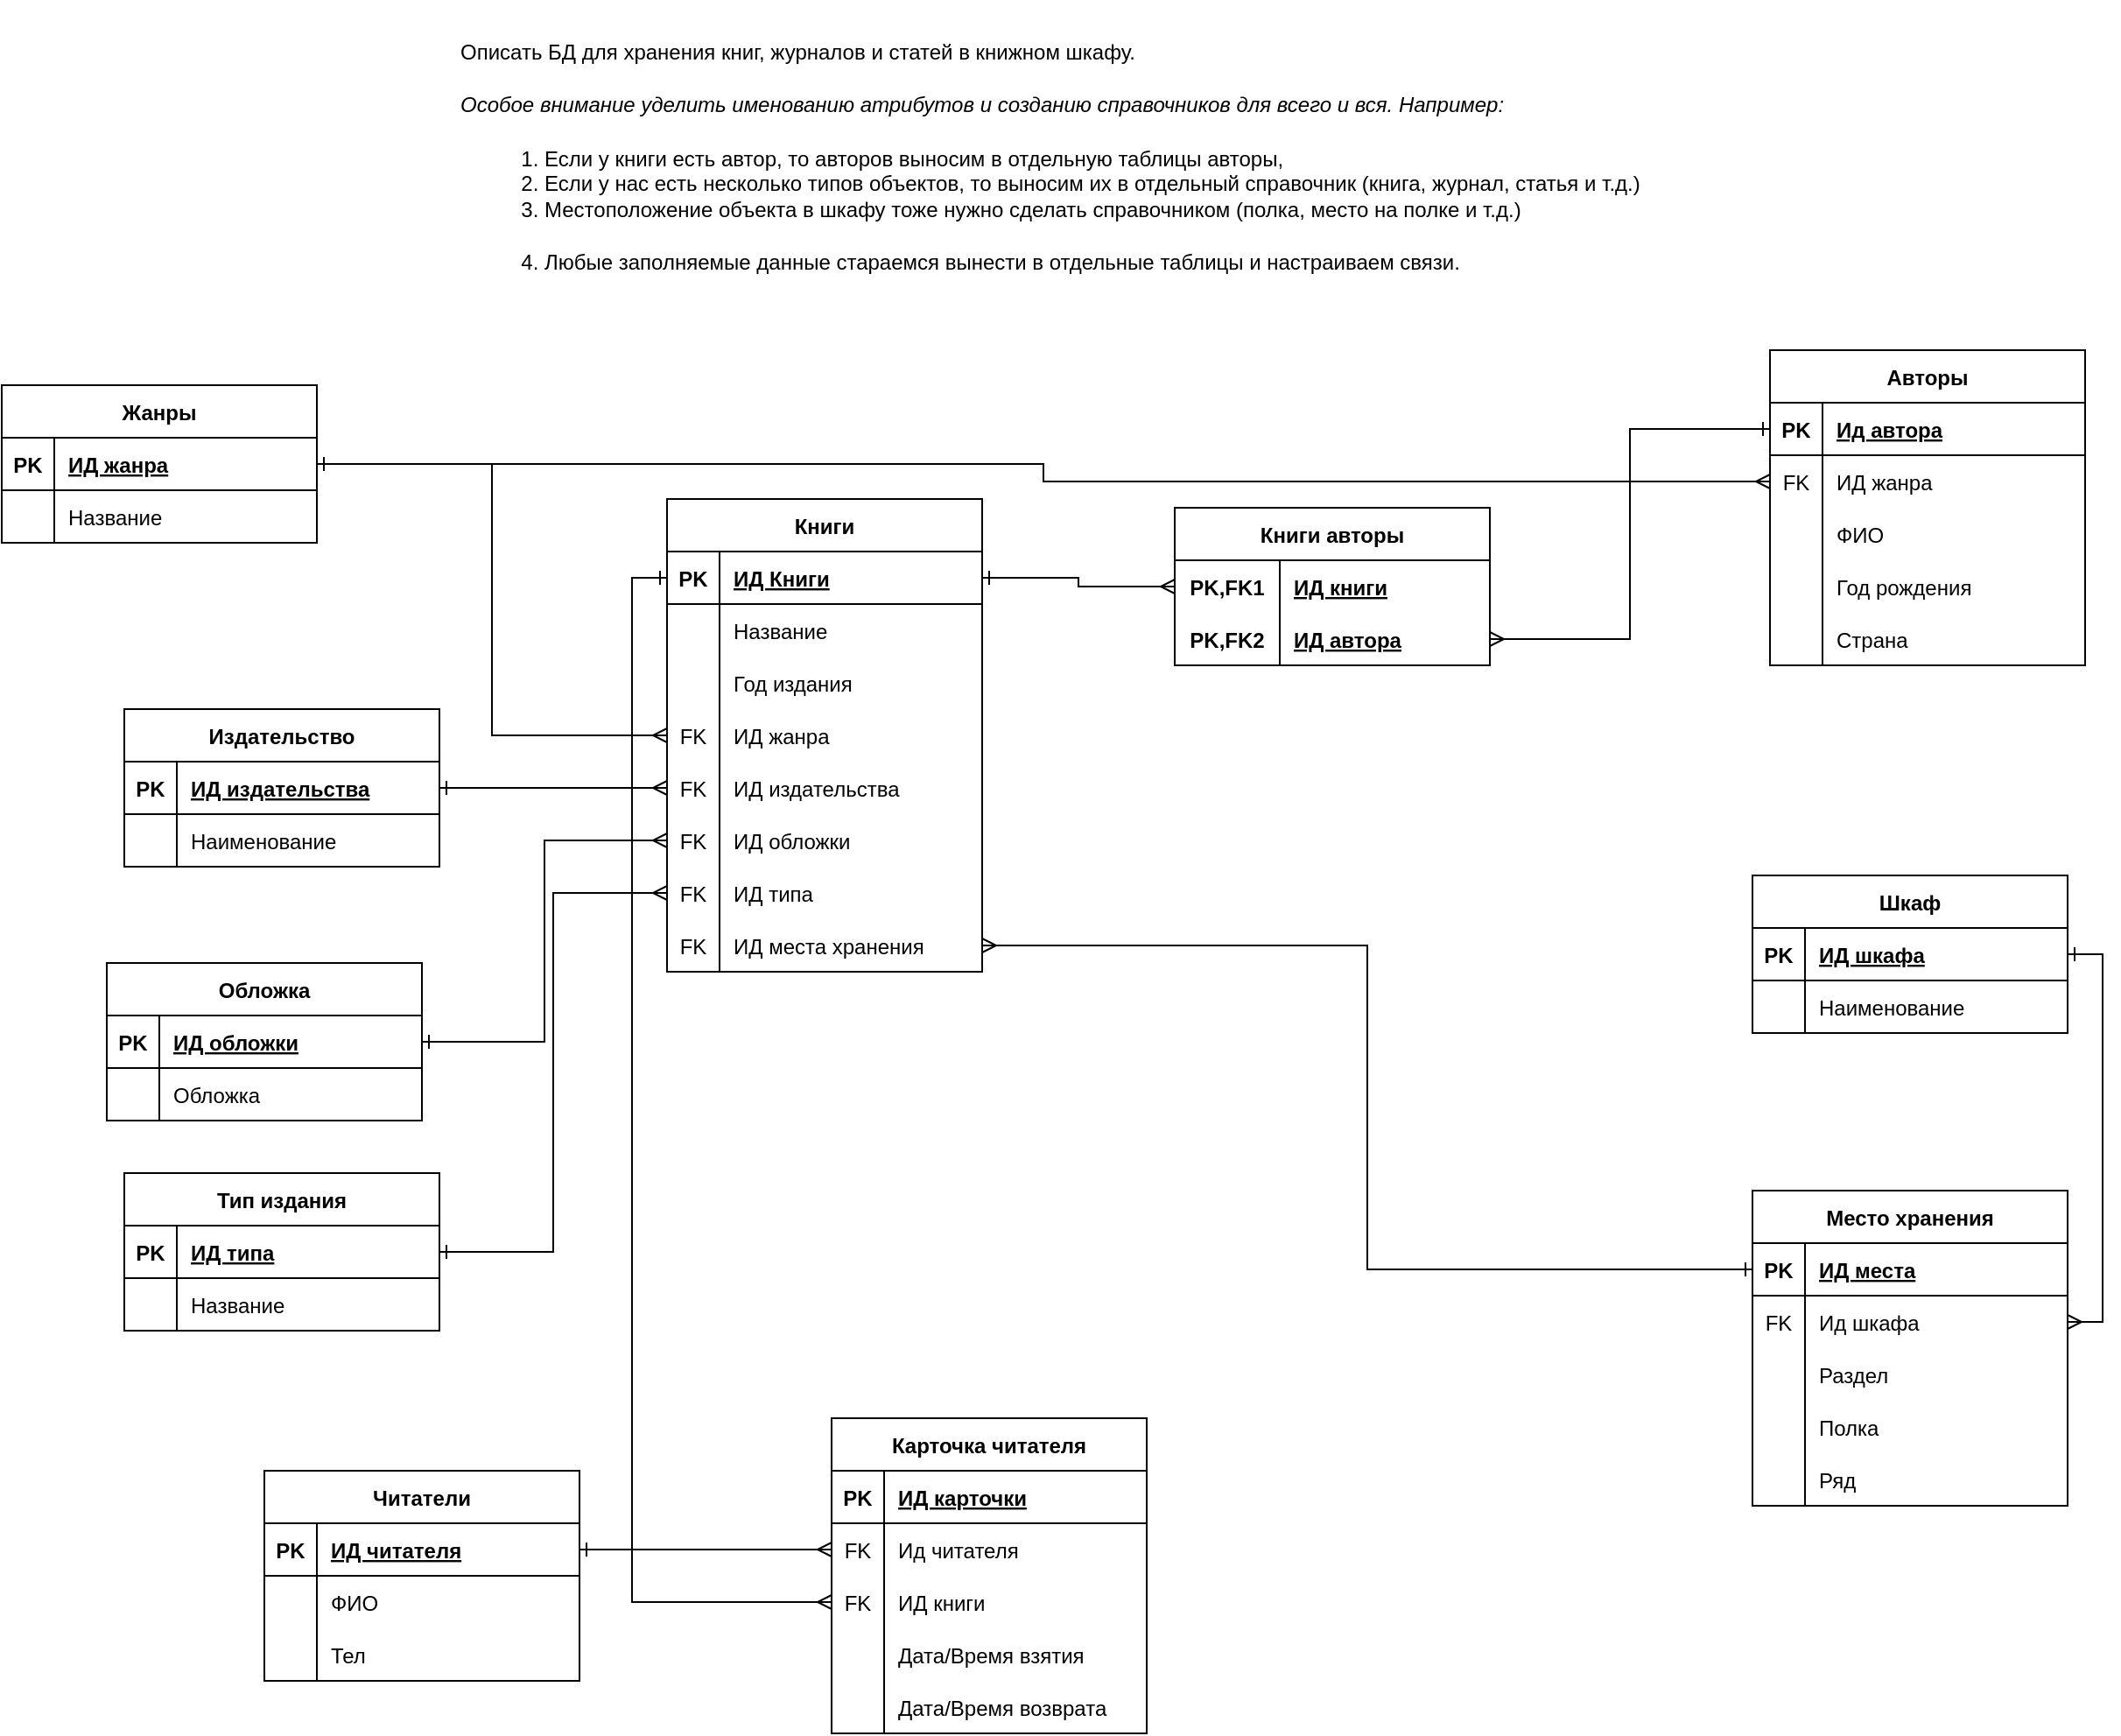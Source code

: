 <mxfile version="20.8.3" type="device" pages="3"><diagram id="oPmbifZCAVCXAG0vF-g7" name="Страница 1"><mxGraphModel dx="1837" dy="550" grid="1" gridSize="10" guides="1" tooltips="1" connect="1" arrows="1" fold="1" page="1" pageScale="1" pageWidth="827" pageHeight="1169" math="0" shadow="0"><root><mxCell id="0"/><mxCell id="1" parent="0"/><mxCell id="nStWpjxDlsw8VvFCV_3M-1" value="&lt;b id=&quot;docs-internal-guid-ebb653fc-7fff-7e87-7a76-6a8c9cd88502&quot; style=&quot;font-weight: normal; font-size: 12px;&quot;&gt;&lt;p style=&quot;line-height: 1.2; margin-top: 12pt; margin-bottom: 12pt; font-size: 12px;&quot; dir=&quot;ltr&quot;&gt;&lt;span style=&quot;font-size: 12px; font-family: &amp;quot;IBM Plex Sans&amp;quot;, sans-serif; color: rgb(0, 0, 0); background-color: transparent; font-weight: 400; font-style: normal; font-variant: normal; text-decoration: none; vertical-align: baseline;&quot;&gt;Описать БД для хранения книг, журналов и статей в книжном шкафу.&lt;/span&gt;&lt;/p&gt;&lt;p style=&quot;line-height: 1.2; margin-top: 12pt; margin-bottom: 12pt; font-size: 12px;&quot; dir=&quot;ltr&quot;&gt;&lt;span style=&quot;font-size: 12px; font-family: &amp;quot;IBM Plex Sans&amp;quot;, sans-serif; color: rgb(0, 0, 0); background-color: transparent; font-weight: 400; font-style: italic; font-variant: normal; text-decoration: none; vertical-align: baseline;&quot;&gt;Особое внимание уделить именованию атрибутов и созданию справочников для всего и вся. Например:&lt;/span&gt;&lt;/p&gt;&lt;ol style=&quot;margin-top: 0px; margin-bottom: 0px; padding-inline-start: 48px; font-size: 12px;&quot;&gt;&lt;li aria-level=&quot;1&quot; style=&quot;list-style-type: decimal; font-size: 12px; font-family: &amp;quot;IBM Plex Sans&amp;quot;, sans-serif; color: rgb(0, 0, 0); background-color: transparent; font-weight: 400; font-style: normal; font-variant: normal; text-decoration: none; vertical-align: baseline;&quot; dir=&quot;ltr&quot;&gt;&lt;p role=&quot;presentation&quot; style=&quot;line-height: 1.2; margin-top: 12pt; margin-bottom: 0pt; font-size: 12px;&quot; dir=&quot;ltr&quot;&gt;&lt;span style=&quot;font-size: 12px; font-family: &amp;quot;IBM Plex Sans&amp;quot;, sans-serif; color: rgb(0, 0, 0); background-color: transparent; font-weight: 400; font-style: normal; font-variant: normal; text-decoration: none; vertical-align: baseline;&quot;&gt;Если у книги есть автор, то авторов выносим в отдельную таблицы авторы,&lt;/span&gt;&lt;/p&gt;&lt;/li&gt;&lt;li aria-level=&quot;1&quot; style=&quot;list-style-type: decimal; font-size: 12px; font-family: &amp;quot;IBM Plex Sans&amp;quot;, sans-serif; color: rgb(0, 0, 0); background-color: transparent; font-weight: 400; font-style: normal; font-variant: normal; text-decoration: none; vertical-align: baseline;&quot; dir=&quot;ltr&quot;&gt;&lt;p role=&quot;presentation&quot; style=&quot;line-height: 1.2; margin-top: 0pt; margin-bottom: 0pt; font-size: 12px;&quot; dir=&quot;ltr&quot;&gt;&lt;span style=&quot;font-size: 12px; font-family: &amp;quot;IBM Plex Sans&amp;quot;, sans-serif; color: rgb(0, 0, 0); background-color: transparent; font-weight: 400; font-style: normal; font-variant: normal; text-decoration: none; vertical-align: baseline;&quot;&gt;Если у нас есть несколько типов объектов, то выносим их в отдельный справочник (книга, журнал, статья и т.д.)&lt;/span&gt;&lt;/p&gt;&lt;/li&gt;&lt;li aria-level=&quot;1&quot; style=&quot;list-style-type: decimal; font-size: 12px; font-family: &amp;quot;IBM Plex Sans&amp;quot;, sans-serif; color: rgb(0, 0, 0); background-color: transparent; font-weight: 400; font-style: normal; font-variant: normal; text-decoration: none; vertical-align: baseline;&quot; dir=&quot;ltr&quot;&gt;&lt;p role=&quot;presentation&quot; style=&quot;line-height: 1.2; margin-top: 0pt; margin-bottom: 12pt; font-size: 12px;&quot; dir=&quot;ltr&quot;&gt;&lt;span style=&quot;font-size: 12px; font-family: &amp;quot;IBM Plex Sans&amp;quot;, sans-serif; color: rgb(0, 0, 0); background-color: transparent; font-weight: 400; font-style: normal; font-variant: normal; text-decoration: none; vertical-align: baseline;&quot;&gt;Местоположение объекта в шкафу тоже нужно сделать справочником (полка, место на полке и т.д.)&lt;/span&gt;&lt;/p&gt;&lt;/li&gt;&lt;li aria-level=&quot;1&quot; style=&quot;list-style-type: decimal; font-size: 12px; font-family: &amp;quot;IBM Plex Sans&amp;quot;, sans-serif; color: rgb(0, 0, 0); background-color: transparent; font-weight: 400; font-style: normal; font-variant: normal; text-decoration: none; vertical-align: baseline;&quot; dir=&quot;ltr&quot;&gt;&lt;p role=&quot;presentation&quot; style=&quot;line-height: 1.2; margin-top: 12pt; margin-bottom: 12pt; font-size: 12px;&quot; dir=&quot;ltr&quot;&gt;&lt;span style=&quot;font-size: 12px; font-family: &amp;quot;IBM Plex Sans&amp;quot;, sans-serif; color: rgb(0, 0, 0); background-color: transparent; font-weight: 400; font-style: normal; font-variant: normal; text-decoration: none; vertical-align: baseline;&quot;&gt;Любые заполняемые данные стараемся вынести в отдельные таблицы и настраиваем связи.&lt;/span&gt;&lt;/p&gt;&lt;/li&gt;&lt;/ol&gt;&lt;/b&gt;" style="text;whiteSpace=wrap;html=1;fontSize=12;" parent="1" vertex="1"><mxGeometry x="20" y="20" width="690" height="180" as="geometry"/></mxCell><mxCell id="nStWpjxDlsw8VvFCV_3M-2" value="Книги" style="shape=table;startSize=30;container=1;collapsible=1;childLayout=tableLayout;fixedRows=1;rowLines=0;fontStyle=1;align=center;resizeLast=1;fontSize=12;" parent="1" vertex="1"><mxGeometry x="140" y="305" width="180" height="270" as="geometry"/></mxCell><mxCell id="nStWpjxDlsw8VvFCV_3M-3" value="" style="shape=tableRow;horizontal=0;startSize=0;swimlaneHead=0;swimlaneBody=0;fillColor=none;collapsible=0;dropTarget=0;points=[[0,0.5],[1,0.5]];portConstraint=eastwest;top=0;left=0;right=0;bottom=1;fontSize=12;" parent="nStWpjxDlsw8VvFCV_3M-2" vertex="1"><mxGeometry y="30" width="180" height="30" as="geometry"/></mxCell><mxCell id="nStWpjxDlsw8VvFCV_3M-4" value="PK" style="shape=partialRectangle;connectable=0;fillColor=none;top=0;left=0;bottom=0;right=0;fontStyle=1;overflow=hidden;fontSize=12;" parent="nStWpjxDlsw8VvFCV_3M-3" vertex="1"><mxGeometry width="30" height="30" as="geometry"><mxRectangle width="30" height="30" as="alternateBounds"/></mxGeometry></mxCell><mxCell id="nStWpjxDlsw8VvFCV_3M-5" value="ИД Книги" style="shape=partialRectangle;connectable=0;fillColor=none;top=0;left=0;bottom=0;right=0;align=left;spacingLeft=6;fontStyle=5;overflow=hidden;fontSize=12;" parent="nStWpjxDlsw8VvFCV_3M-3" vertex="1"><mxGeometry x="30" width="150" height="30" as="geometry"><mxRectangle width="150" height="30" as="alternateBounds"/></mxGeometry></mxCell><mxCell id="nStWpjxDlsw8VvFCV_3M-6" value="" style="shape=tableRow;horizontal=0;startSize=0;swimlaneHead=0;swimlaneBody=0;fillColor=none;collapsible=0;dropTarget=0;points=[[0,0.5],[1,0.5]];portConstraint=eastwest;top=0;left=0;right=0;bottom=0;fontSize=12;" parent="nStWpjxDlsw8VvFCV_3M-2" vertex="1"><mxGeometry y="60" width="180" height="30" as="geometry"/></mxCell><mxCell id="nStWpjxDlsw8VvFCV_3M-7" value="" style="shape=partialRectangle;connectable=0;fillColor=none;top=0;left=0;bottom=0;right=0;editable=1;overflow=hidden;fontSize=12;" parent="nStWpjxDlsw8VvFCV_3M-6" vertex="1"><mxGeometry width="30" height="30" as="geometry"><mxRectangle width="30" height="30" as="alternateBounds"/></mxGeometry></mxCell><mxCell id="nStWpjxDlsw8VvFCV_3M-8" value="Название" style="shape=partialRectangle;connectable=0;fillColor=none;top=0;left=0;bottom=0;right=0;align=left;spacingLeft=6;overflow=hidden;fontSize=12;" parent="nStWpjxDlsw8VvFCV_3M-6" vertex="1"><mxGeometry x="30" width="150" height="30" as="geometry"><mxRectangle width="150" height="30" as="alternateBounds"/></mxGeometry></mxCell><mxCell id="nStWpjxDlsw8VvFCV_3M-9" value="" style="shape=tableRow;horizontal=0;startSize=0;swimlaneHead=0;swimlaneBody=0;fillColor=none;collapsible=0;dropTarget=0;points=[[0,0.5],[1,0.5]];portConstraint=eastwest;top=0;left=0;right=0;bottom=0;fontSize=12;" parent="nStWpjxDlsw8VvFCV_3M-2" vertex="1"><mxGeometry y="90" width="180" height="30" as="geometry"/></mxCell><mxCell id="nStWpjxDlsw8VvFCV_3M-10" value="" style="shape=partialRectangle;connectable=0;fillColor=none;top=0;left=0;bottom=0;right=0;editable=1;overflow=hidden;fontSize=12;" parent="nStWpjxDlsw8VvFCV_3M-9" vertex="1"><mxGeometry width="30" height="30" as="geometry"><mxRectangle width="30" height="30" as="alternateBounds"/></mxGeometry></mxCell><mxCell id="nStWpjxDlsw8VvFCV_3M-11" value="Год издания" style="shape=partialRectangle;connectable=0;fillColor=none;top=0;left=0;bottom=0;right=0;align=left;spacingLeft=6;overflow=hidden;fontSize=12;" parent="nStWpjxDlsw8VvFCV_3M-9" vertex="1"><mxGeometry x="30" width="150" height="30" as="geometry"><mxRectangle width="150" height="30" as="alternateBounds"/></mxGeometry></mxCell><mxCell id="nStWpjxDlsw8VvFCV_3M-28" value="" style="shape=tableRow;horizontal=0;startSize=0;swimlaneHead=0;swimlaneBody=0;fillColor=none;collapsible=0;dropTarget=0;points=[[0,0.5],[1,0.5]];portConstraint=eastwest;top=0;left=0;right=0;bottom=0;fontSize=12;" parent="nStWpjxDlsw8VvFCV_3M-2" vertex="1"><mxGeometry y="120" width="180" height="30" as="geometry"/></mxCell><mxCell id="nStWpjxDlsw8VvFCV_3M-29" value="FK" style="shape=partialRectangle;connectable=0;fillColor=none;top=0;left=0;bottom=0;right=0;fontStyle=0;overflow=hidden;fontSize=12;" parent="nStWpjxDlsw8VvFCV_3M-28" vertex="1"><mxGeometry width="30" height="30" as="geometry"><mxRectangle width="30" height="30" as="alternateBounds"/></mxGeometry></mxCell><mxCell id="nStWpjxDlsw8VvFCV_3M-30" value="ИД жанра" style="shape=partialRectangle;connectable=0;fillColor=none;top=0;left=0;bottom=0;right=0;align=left;spacingLeft=6;fontStyle=0;overflow=hidden;fontSize=12;" parent="nStWpjxDlsw8VvFCV_3M-28" vertex="1"><mxGeometry x="30" width="150" height="30" as="geometry"><mxRectangle width="150" height="30" as="alternateBounds"/></mxGeometry></mxCell><mxCell id="nStWpjxDlsw8VvFCV_3M-46" value="" style="shape=tableRow;horizontal=0;startSize=0;swimlaneHead=0;swimlaneBody=0;fillColor=none;collapsible=0;dropTarget=0;points=[[0,0.5],[1,0.5]];portConstraint=eastwest;top=0;left=0;right=0;bottom=0;fontSize=12;" parent="nStWpjxDlsw8VvFCV_3M-2" vertex="1"><mxGeometry y="150" width="180" height="30" as="geometry"/></mxCell><mxCell id="nStWpjxDlsw8VvFCV_3M-47" value="FK" style="shape=partialRectangle;connectable=0;fillColor=none;top=0;left=0;bottom=0;right=0;fontStyle=0;overflow=hidden;fontSize=12;" parent="nStWpjxDlsw8VvFCV_3M-46" vertex="1"><mxGeometry width="30" height="30" as="geometry"><mxRectangle width="30" height="30" as="alternateBounds"/></mxGeometry></mxCell><mxCell id="nStWpjxDlsw8VvFCV_3M-48" value="ИД издательства" style="shape=partialRectangle;connectable=0;fillColor=none;top=0;left=0;bottom=0;right=0;align=left;spacingLeft=6;fontStyle=0;overflow=hidden;fontSize=12;" parent="nStWpjxDlsw8VvFCV_3M-46" vertex="1"><mxGeometry x="30" width="150" height="30" as="geometry"><mxRectangle width="150" height="30" as="alternateBounds"/></mxGeometry></mxCell><mxCell id="nStWpjxDlsw8VvFCV_3M-63" value="" style="shape=tableRow;horizontal=0;startSize=0;swimlaneHead=0;swimlaneBody=0;fillColor=none;collapsible=0;dropTarget=0;points=[[0,0.5],[1,0.5]];portConstraint=eastwest;top=0;left=0;right=0;bottom=0;fontSize=12;" parent="nStWpjxDlsw8VvFCV_3M-2" vertex="1"><mxGeometry y="180" width="180" height="30" as="geometry"/></mxCell><mxCell id="nStWpjxDlsw8VvFCV_3M-64" value="FK" style="shape=partialRectangle;connectable=0;fillColor=none;top=0;left=0;bottom=0;right=0;fontStyle=0;overflow=hidden;fontSize=12;" parent="nStWpjxDlsw8VvFCV_3M-63" vertex="1"><mxGeometry width="30" height="30" as="geometry"><mxRectangle width="30" height="30" as="alternateBounds"/></mxGeometry></mxCell><mxCell id="nStWpjxDlsw8VvFCV_3M-65" value="ИД обложки" style="shape=partialRectangle;connectable=0;fillColor=none;top=0;left=0;bottom=0;right=0;align=left;spacingLeft=6;fontStyle=0;overflow=hidden;fontSize=12;" parent="nStWpjxDlsw8VvFCV_3M-63" vertex="1"><mxGeometry x="30" width="150" height="30" as="geometry"><mxRectangle width="150" height="30" as="alternateBounds"/></mxGeometry></mxCell><mxCell id="nStWpjxDlsw8VvFCV_3M-84" value="" style="shape=tableRow;horizontal=0;startSize=0;swimlaneHead=0;swimlaneBody=0;fillColor=none;collapsible=0;dropTarget=0;points=[[0,0.5],[1,0.5]];portConstraint=eastwest;top=0;left=0;right=0;bottom=0;fontSize=12;" parent="nStWpjxDlsw8VvFCV_3M-2" vertex="1"><mxGeometry y="210" width="180" height="30" as="geometry"/></mxCell><mxCell id="nStWpjxDlsw8VvFCV_3M-85" value="FK" style="shape=partialRectangle;connectable=0;fillColor=none;top=0;left=0;bottom=0;right=0;fontStyle=0;overflow=hidden;fontSize=12;" parent="nStWpjxDlsw8VvFCV_3M-84" vertex="1"><mxGeometry width="30" height="30" as="geometry"><mxRectangle width="30" height="30" as="alternateBounds"/></mxGeometry></mxCell><mxCell id="nStWpjxDlsw8VvFCV_3M-86" value="ИД типа" style="shape=partialRectangle;connectable=0;fillColor=none;top=0;left=0;bottom=0;right=0;align=left;spacingLeft=6;fontStyle=0;overflow=hidden;fontSize=12;" parent="nStWpjxDlsw8VvFCV_3M-84" vertex="1"><mxGeometry x="30" width="150" height="30" as="geometry"><mxRectangle width="150" height="30" as="alternateBounds"/></mxGeometry></mxCell><mxCell id="nStWpjxDlsw8VvFCV_3M-163" value="" style="shape=tableRow;horizontal=0;startSize=0;swimlaneHead=0;swimlaneBody=0;fillColor=none;collapsible=0;dropTarget=0;points=[[0,0.5],[1,0.5]];portConstraint=eastwest;top=0;left=0;right=0;bottom=0;fontSize=12;" parent="nStWpjxDlsw8VvFCV_3M-2" vertex="1"><mxGeometry y="240" width="180" height="30" as="geometry"/></mxCell><mxCell id="nStWpjxDlsw8VvFCV_3M-164" value="FK" style="shape=partialRectangle;connectable=0;fillColor=none;top=0;left=0;bottom=0;right=0;fontStyle=0;overflow=hidden;fontSize=12;" parent="nStWpjxDlsw8VvFCV_3M-163" vertex="1"><mxGeometry width="30" height="30" as="geometry"><mxRectangle width="30" height="30" as="alternateBounds"/></mxGeometry></mxCell><mxCell id="nStWpjxDlsw8VvFCV_3M-165" value="ИД места хранения" style="shape=partialRectangle;connectable=0;fillColor=none;top=0;left=0;bottom=0;right=0;align=left;spacingLeft=6;fontStyle=0;overflow=hidden;fontSize=12;" parent="nStWpjxDlsw8VvFCV_3M-163" vertex="1"><mxGeometry x="30" width="150" height="30" as="geometry"><mxRectangle width="150" height="30" as="alternateBounds"/></mxGeometry></mxCell><mxCell id="nStWpjxDlsw8VvFCV_3M-15" value="Жанры" style="shape=table;startSize=30;container=1;collapsible=1;childLayout=tableLayout;fixedRows=1;rowLines=0;fontStyle=1;align=center;resizeLast=1;fontSize=12;" parent="1" vertex="1"><mxGeometry x="-240" y="240" width="180" height="90" as="geometry"/></mxCell><mxCell id="nStWpjxDlsw8VvFCV_3M-16" value="" style="shape=tableRow;horizontal=0;startSize=0;swimlaneHead=0;swimlaneBody=0;fillColor=none;collapsible=0;dropTarget=0;points=[[0,0.5],[1,0.5]];portConstraint=eastwest;top=0;left=0;right=0;bottom=1;fontSize=12;" parent="nStWpjxDlsw8VvFCV_3M-15" vertex="1"><mxGeometry y="30" width="180" height="30" as="geometry"/></mxCell><mxCell id="nStWpjxDlsw8VvFCV_3M-17" value="PK" style="shape=partialRectangle;connectable=0;fillColor=none;top=0;left=0;bottom=0;right=0;fontStyle=1;overflow=hidden;fontSize=12;" parent="nStWpjxDlsw8VvFCV_3M-16" vertex="1"><mxGeometry width="30" height="30" as="geometry"><mxRectangle width="30" height="30" as="alternateBounds"/></mxGeometry></mxCell><mxCell id="nStWpjxDlsw8VvFCV_3M-18" value="ИД жанра" style="shape=partialRectangle;connectable=0;fillColor=none;top=0;left=0;bottom=0;right=0;align=left;spacingLeft=6;fontStyle=5;overflow=hidden;fontSize=12;" parent="nStWpjxDlsw8VvFCV_3M-16" vertex="1"><mxGeometry x="30" width="150" height="30" as="geometry"><mxRectangle width="150" height="30" as="alternateBounds"/></mxGeometry></mxCell><mxCell id="nStWpjxDlsw8VvFCV_3M-19" value="" style="shape=tableRow;horizontal=0;startSize=0;swimlaneHead=0;swimlaneBody=0;fillColor=none;collapsible=0;dropTarget=0;points=[[0,0.5],[1,0.5]];portConstraint=eastwest;top=0;left=0;right=0;bottom=0;fontSize=12;" parent="nStWpjxDlsw8VvFCV_3M-15" vertex="1"><mxGeometry y="60" width="180" height="30" as="geometry"/></mxCell><mxCell id="nStWpjxDlsw8VvFCV_3M-20" value="" style="shape=partialRectangle;connectable=0;fillColor=none;top=0;left=0;bottom=0;right=0;editable=1;overflow=hidden;fontSize=12;" parent="nStWpjxDlsw8VvFCV_3M-19" vertex="1"><mxGeometry width="30" height="30" as="geometry"><mxRectangle width="30" height="30" as="alternateBounds"/></mxGeometry></mxCell><mxCell id="nStWpjxDlsw8VvFCV_3M-21" value="Название" style="shape=partialRectangle;connectable=0;fillColor=none;top=0;left=0;bottom=0;right=0;align=left;spacingLeft=6;overflow=hidden;fontSize=12;" parent="nStWpjxDlsw8VvFCV_3M-19" vertex="1"><mxGeometry x="30" width="150" height="30" as="geometry"><mxRectangle width="150" height="30" as="alternateBounds"/></mxGeometry></mxCell><mxCell id="nStWpjxDlsw8VvFCV_3M-32" style="edgeStyle=orthogonalEdgeStyle;rounded=0;orthogonalLoop=1;jettySize=auto;html=1;exitX=0;exitY=0.5;exitDx=0;exitDy=0;fontSize=12;startArrow=ERmany;startFill=0;endArrow=ERone;endFill=0;" parent="1" source="nStWpjxDlsw8VvFCV_3M-28" target="nStWpjxDlsw8VvFCV_3M-16" edge="1"><mxGeometry relative="1" as="geometry"/></mxCell><mxCell id="nStWpjxDlsw8VvFCV_3M-33" value="Издательство" style="shape=table;startSize=30;container=1;collapsible=1;childLayout=tableLayout;fixedRows=1;rowLines=0;fontStyle=1;align=center;resizeLast=1;fontSize=12;" parent="1" vertex="1"><mxGeometry x="-170" y="425" width="180" height="90" as="geometry"/></mxCell><mxCell id="nStWpjxDlsw8VvFCV_3M-34" value="" style="shape=tableRow;horizontal=0;startSize=0;swimlaneHead=0;swimlaneBody=0;fillColor=none;collapsible=0;dropTarget=0;points=[[0,0.5],[1,0.5]];portConstraint=eastwest;top=0;left=0;right=0;bottom=1;fontSize=12;" parent="nStWpjxDlsw8VvFCV_3M-33" vertex="1"><mxGeometry y="30" width="180" height="30" as="geometry"/></mxCell><mxCell id="nStWpjxDlsw8VvFCV_3M-35" value="PK" style="shape=partialRectangle;connectable=0;fillColor=none;top=0;left=0;bottom=0;right=0;fontStyle=1;overflow=hidden;fontSize=12;" parent="nStWpjxDlsw8VvFCV_3M-34" vertex="1"><mxGeometry width="30" height="30" as="geometry"><mxRectangle width="30" height="30" as="alternateBounds"/></mxGeometry></mxCell><mxCell id="nStWpjxDlsw8VvFCV_3M-36" value="ИД издательства" style="shape=partialRectangle;connectable=0;fillColor=none;top=0;left=0;bottom=0;right=0;align=left;spacingLeft=6;fontStyle=5;overflow=hidden;fontSize=12;" parent="nStWpjxDlsw8VvFCV_3M-34" vertex="1"><mxGeometry x="30" width="150" height="30" as="geometry"><mxRectangle width="150" height="30" as="alternateBounds"/></mxGeometry></mxCell><mxCell id="nStWpjxDlsw8VvFCV_3M-37" value="" style="shape=tableRow;horizontal=0;startSize=0;swimlaneHead=0;swimlaneBody=0;fillColor=none;collapsible=0;dropTarget=0;points=[[0,0.5],[1,0.5]];portConstraint=eastwest;top=0;left=0;right=0;bottom=0;fontSize=12;" parent="nStWpjxDlsw8VvFCV_3M-33" vertex="1"><mxGeometry y="60" width="180" height="30" as="geometry"/></mxCell><mxCell id="nStWpjxDlsw8VvFCV_3M-38" value="" style="shape=partialRectangle;connectable=0;fillColor=none;top=0;left=0;bottom=0;right=0;editable=1;overflow=hidden;fontSize=12;" parent="nStWpjxDlsw8VvFCV_3M-37" vertex="1"><mxGeometry width="30" height="30" as="geometry"><mxRectangle width="30" height="30" as="alternateBounds"/></mxGeometry></mxCell><mxCell id="nStWpjxDlsw8VvFCV_3M-39" value="Наименование" style="shape=partialRectangle;connectable=0;fillColor=none;top=0;left=0;bottom=0;right=0;align=left;spacingLeft=6;overflow=hidden;fontSize=12;" parent="nStWpjxDlsw8VvFCV_3M-37" vertex="1"><mxGeometry x="30" width="150" height="30" as="geometry"><mxRectangle width="150" height="30" as="alternateBounds"/></mxGeometry></mxCell><mxCell id="nStWpjxDlsw8VvFCV_3M-49" style="edgeStyle=orthogonalEdgeStyle;rounded=0;orthogonalLoop=1;jettySize=auto;html=1;exitX=0;exitY=0.5;exitDx=0;exitDy=0;entryX=1;entryY=0.5;entryDx=0;entryDy=0;fontSize=12;startArrow=ERmany;startFill=0;endArrow=ERone;endFill=0;" parent="1" source="nStWpjxDlsw8VvFCV_3M-46" target="nStWpjxDlsw8VvFCV_3M-34" edge="1"><mxGeometry relative="1" as="geometry"/></mxCell><mxCell id="nStWpjxDlsw8VvFCV_3M-50" value="Обложка" style="shape=table;startSize=30;container=1;collapsible=1;childLayout=tableLayout;fixedRows=1;rowLines=0;fontStyle=1;align=center;resizeLast=1;fontSize=12;" parent="1" vertex="1"><mxGeometry x="-180" y="570" width="180" height="90" as="geometry"/></mxCell><mxCell id="nStWpjxDlsw8VvFCV_3M-51" value="" style="shape=tableRow;horizontal=0;startSize=0;swimlaneHead=0;swimlaneBody=0;fillColor=none;collapsible=0;dropTarget=0;points=[[0,0.5],[1,0.5]];portConstraint=eastwest;top=0;left=0;right=0;bottom=1;fontSize=12;" parent="nStWpjxDlsw8VvFCV_3M-50" vertex="1"><mxGeometry y="30" width="180" height="30" as="geometry"/></mxCell><mxCell id="nStWpjxDlsw8VvFCV_3M-52" value="PK" style="shape=partialRectangle;connectable=0;fillColor=none;top=0;left=0;bottom=0;right=0;fontStyle=1;overflow=hidden;fontSize=12;" parent="nStWpjxDlsw8VvFCV_3M-51" vertex="1"><mxGeometry width="30" height="30" as="geometry"><mxRectangle width="30" height="30" as="alternateBounds"/></mxGeometry></mxCell><mxCell id="nStWpjxDlsw8VvFCV_3M-53" value="ИД обложки" style="shape=partialRectangle;connectable=0;fillColor=none;top=0;left=0;bottom=0;right=0;align=left;spacingLeft=6;fontStyle=5;overflow=hidden;fontSize=12;" parent="nStWpjxDlsw8VvFCV_3M-51" vertex="1"><mxGeometry x="30" width="150" height="30" as="geometry"><mxRectangle width="150" height="30" as="alternateBounds"/></mxGeometry></mxCell><mxCell id="nStWpjxDlsw8VvFCV_3M-54" value="" style="shape=tableRow;horizontal=0;startSize=0;swimlaneHead=0;swimlaneBody=0;fillColor=none;collapsible=0;dropTarget=0;points=[[0,0.5],[1,0.5]];portConstraint=eastwest;top=0;left=0;right=0;bottom=0;fontSize=12;" parent="nStWpjxDlsw8VvFCV_3M-50" vertex="1"><mxGeometry y="60" width="180" height="30" as="geometry"/></mxCell><mxCell id="nStWpjxDlsw8VvFCV_3M-55" value="" style="shape=partialRectangle;connectable=0;fillColor=none;top=0;left=0;bottom=0;right=0;editable=1;overflow=hidden;fontSize=12;" parent="nStWpjxDlsw8VvFCV_3M-54" vertex="1"><mxGeometry width="30" height="30" as="geometry"><mxRectangle width="30" height="30" as="alternateBounds"/></mxGeometry></mxCell><mxCell id="nStWpjxDlsw8VvFCV_3M-56" value="Обложка" style="shape=partialRectangle;connectable=0;fillColor=none;top=0;left=0;bottom=0;right=0;align=left;spacingLeft=6;overflow=hidden;fontSize=12;" parent="nStWpjxDlsw8VvFCV_3M-54" vertex="1"><mxGeometry x="30" width="150" height="30" as="geometry"><mxRectangle width="150" height="30" as="alternateBounds"/></mxGeometry></mxCell><mxCell id="nStWpjxDlsw8VvFCV_3M-66" style="edgeStyle=orthogonalEdgeStyle;rounded=0;orthogonalLoop=1;jettySize=auto;html=1;exitX=0;exitY=0.5;exitDx=0;exitDy=0;entryX=1;entryY=0.5;entryDx=0;entryDy=0;fontSize=12;startArrow=ERmany;startFill=0;endArrow=ERone;endFill=0;" parent="1" source="nStWpjxDlsw8VvFCV_3M-63" target="nStWpjxDlsw8VvFCV_3M-51" edge="1"><mxGeometry relative="1" as="geometry"/></mxCell><mxCell id="nStWpjxDlsw8VvFCV_3M-67" value="Тип издания" style="shape=table;startSize=30;container=1;collapsible=1;childLayout=tableLayout;fixedRows=1;rowLines=0;fontStyle=1;align=center;resizeLast=1;fontSize=12;" parent="1" vertex="1"><mxGeometry x="-170" y="690" width="180" height="90" as="geometry"/></mxCell><mxCell id="nStWpjxDlsw8VvFCV_3M-68" value="" style="shape=tableRow;horizontal=0;startSize=0;swimlaneHead=0;swimlaneBody=0;fillColor=none;collapsible=0;dropTarget=0;points=[[0,0.5],[1,0.5]];portConstraint=eastwest;top=0;left=0;right=0;bottom=1;fontSize=12;" parent="nStWpjxDlsw8VvFCV_3M-67" vertex="1"><mxGeometry y="30" width="180" height="30" as="geometry"/></mxCell><mxCell id="nStWpjxDlsw8VvFCV_3M-69" value="PK" style="shape=partialRectangle;connectable=0;fillColor=none;top=0;left=0;bottom=0;right=0;fontStyle=1;overflow=hidden;fontSize=12;" parent="nStWpjxDlsw8VvFCV_3M-68" vertex="1"><mxGeometry width="30" height="30" as="geometry"><mxRectangle width="30" height="30" as="alternateBounds"/></mxGeometry></mxCell><mxCell id="nStWpjxDlsw8VvFCV_3M-70" value="ИД типа" style="shape=partialRectangle;connectable=0;fillColor=none;top=0;left=0;bottom=0;right=0;align=left;spacingLeft=6;fontStyle=5;overflow=hidden;fontSize=12;" parent="nStWpjxDlsw8VvFCV_3M-68" vertex="1"><mxGeometry x="30" width="150" height="30" as="geometry"><mxRectangle width="150" height="30" as="alternateBounds"/></mxGeometry></mxCell><mxCell id="nStWpjxDlsw8VvFCV_3M-71" value="" style="shape=tableRow;horizontal=0;startSize=0;swimlaneHead=0;swimlaneBody=0;fillColor=none;collapsible=0;dropTarget=0;points=[[0,0.5],[1,0.5]];portConstraint=eastwest;top=0;left=0;right=0;bottom=0;fontSize=12;" parent="nStWpjxDlsw8VvFCV_3M-67" vertex="1"><mxGeometry y="60" width="180" height="30" as="geometry"/></mxCell><mxCell id="nStWpjxDlsw8VvFCV_3M-72" value="" style="shape=partialRectangle;connectable=0;fillColor=none;top=0;left=0;bottom=0;right=0;editable=1;overflow=hidden;fontSize=12;" parent="nStWpjxDlsw8VvFCV_3M-71" vertex="1"><mxGeometry width="30" height="30" as="geometry"><mxRectangle width="30" height="30" as="alternateBounds"/></mxGeometry></mxCell><mxCell id="nStWpjxDlsw8VvFCV_3M-73" value="Название" style="shape=partialRectangle;connectable=0;fillColor=none;top=0;left=0;bottom=0;right=0;align=left;spacingLeft=6;overflow=hidden;fontSize=12;" parent="nStWpjxDlsw8VvFCV_3M-71" vertex="1"><mxGeometry x="30" width="150" height="30" as="geometry"><mxRectangle width="150" height="30" as="alternateBounds"/></mxGeometry></mxCell><mxCell id="nStWpjxDlsw8VvFCV_3M-87" style="edgeStyle=orthogonalEdgeStyle;rounded=0;orthogonalLoop=1;jettySize=auto;html=1;exitX=0;exitY=0.5;exitDx=0;exitDy=0;fontSize=12;startArrow=ERmany;startFill=0;endArrow=ERone;endFill=0;" parent="1" source="nStWpjxDlsw8VvFCV_3M-84" target="nStWpjxDlsw8VvFCV_3M-68" edge="1"><mxGeometry relative="1" as="geometry"/></mxCell><mxCell id="nStWpjxDlsw8VvFCV_3M-88" value="Авторы" style="shape=table;startSize=30;container=1;collapsible=1;childLayout=tableLayout;fixedRows=1;rowLines=0;fontStyle=1;align=center;resizeLast=1;fontSize=12;" parent="1" vertex="1"><mxGeometry x="770" y="220" width="180" height="180" as="geometry"/></mxCell><mxCell id="nStWpjxDlsw8VvFCV_3M-89" value="" style="shape=tableRow;horizontal=0;startSize=0;swimlaneHead=0;swimlaneBody=0;fillColor=none;collapsible=0;dropTarget=0;points=[[0,0.5],[1,0.5]];portConstraint=eastwest;top=0;left=0;right=0;bottom=1;fontSize=12;" parent="nStWpjxDlsw8VvFCV_3M-88" vertex="1"><mxGeometry y="30" width="180" height="30" as="geometry"/></mxCell><mxCell id="nStWpjxDlsw8VvFCV_3M-90" value="PK" style="shape=partialRectangle;connectable=0;fillColor=none;top=0;left=0;bottom=0;right=0;fontStyle=1;overflow=hidden;fontSize=12;" parent="nStWpjxDlsw8VvFCV_3M-89" vertex="1"><mxGeometry width="30" height="30" as="geometry"><mxRectangle width="30" height="30" as="alternateBounds"/></mxGeometry></mxCell><mxCell id="nStWpjxDlsw8VvFCV_3M-91" value="Ид автора" style="shape=partialRectangle;connectable=0;fillColor=none;top=0;left=0;bottom=0;right=0;align=left;spacingLeft=6;fontStyle=5;overflow=hidden;fontSize=12;" parent="nStWpjxDlsw8VvFCV_3M-89" vertex="1"><mxGeometry x="30" width="150" height="30" as="geometry"><mxRectangle width="150" height="30" as="alternateBounds"/></mxGeometry></mxCell><mxCell id="nStWpjxDlsw8VvFCV_3M-116" value="" style="shape=tableRow;horizontal=0;startSize=0;swimlaneHead=0;swimlaneBody=0;fillColor=none;collapsible=0;dropTarget=0;points=[[0,0.5],[1,0.5]];portConstraint=eastwest;top=0;left=0;right=0;bottom=0;fontSize=12;" parent="nStWpjxDlsw8VvFCV_3M-88" vertex="1"><mxGeometry y="60" width="180" height="30" as="geometry"/></mxCell><mxCell id="nStWpjxDlsw8VvFCV_3M-117" value="FK" style="shape=partialRectangle;connectable=0;fillColor=none;top=0;left=0;bottom=0;right=0;fontStyle=0;overflow=hidden;fontSize=12;" parent="nStWpjxDlsw8VvFCV_3M-116" vertex="1"><mxGeometry width="30" height="30" as="geometry"><mxRectangle width="30" height="30" as="alternateBounds"/></mxGeometry></mxCell><mxCell id="nStWpjxDlsw8VvFCV_3M-118" value="ИД жанра" style="shape=partialRectangle;connectable=0;fillColor=none;top=0;left=0;bottom=0;right=0;align=left;spacingLeft=6;fontStyle=0;overflow=hidden;fontSize=12;" parent="nStWpjxDlsw8VvFCV_3M-116" vertex="1"><mxGeometry x="30" width="150" height="30" as="geometry"><mxRectangle width="150" height="30" as="alternateBounds"/></mxGeometry></mxCell><mxCell id="nStWpjxDlsw8VvFCV_3M-92" value="" style="shape=tableRow;horizontal=0;startSize=0;swimlaneHead=0;swimlaneBody=0;fillColor=none;collapsible=0;dropTarget=0;points=[[0,0.5],[1,0.5]];portConstraint=eastwest;top=0;left=0;right=0;bottom=0;fontSize=12;" parent="nStWpjxDlsw8VvFCV_3M-88" vertex="1"><mxGeometry y="90" width="180" height="30" as="geometry"/></mxCell><mxCell id="nStWpjxDlsw8VvFCV_3M-93" value="" style="shape=partialRectangle;connectable=0;fillColor=none;top=0;left=0;bottom=0;right=0;editable=1;overflow=hidden;fontSize=12;" parent="nStWpjxDlsw8VvFCV_3M-92" vertex="1"><mxGeometry width="30" height="30" as="geometry"><mxRectangle width="30" height="30" as="alternateBounds"/></mxGeometry></mxCell><mxCell id="nStWpjxDlsw8VvFCV_3M-94" value="ФИО" style="shape=partialRectangle;connectable=0;fillColor=none;top=0;left=0;bottom=0;right=0;align=left;spacingLeft=6;overflow=hidden;fontSize=12;" parent="nStWpjxDlsw8VvFCV_3M-92" vertex="1"><mxGeometry x="30" width="150" height="30" as="geometry"><mxRectangle width="150" height="30" as="alternateBounds"/></mxGeometry></mxCell><mxCell id="nStWpjxDlsw8VvFCV_3M-95" value="" style="shape=tableRow;horizontal=0;startSize=0;swimlaneHead=0;swimlaneBody=0;fillColor=none;collapsible=0;dropTarget=0;points=[[0,0.5],[1,0.5]];portConstraint=eastwest;top=0;left=0;right=0;bottom=0;fontSize=12;" parent="nStWpjxDlsw8VvFCV_3M-88" vertex="1"><mxGeometry y="120" width="180" height="30" as="geometry"/></mxCell><mxCell id="nStWpjxDlsw8VvFCV_3M-96" value="" style="shape=partialRectangle;connectable=0;fillColor=none;top=0;left=0;bottom=0;right=0;editable=1;overflow=hidden;fontSize=12;" parent="nStWpjxDlsw8VvFCV_3M-95" vertex="1"><mxGeometry width="30" height="30" as="geometry"><mxRectangle width="30" height="30" as="alternateBounds"/></mxGeometry></mxCell><mxCell id="nStWpjxDlsw8VvFCV_3M-97" value="Год рождения" style="shape=partialRectangle;connectable=0;fillColor=none;top=0;left=0;bottom=0;right=0;align=left;spacingLeft=6;overflow=hidden;fontSize=12;" parent="nStWpjxDlsw8VvFCV_3M-95" vertex="1"><mxGeometry x="30" width="150" height="30" as="geometry"><mxRectangle width="150" height="30" as="alternateBounds"/></mxGeometry></mxCell><mxCell id="nStWpjxDlsw8VvFCV_3M-98" value="" style="shape=tableRow;horizontal=0;startSize=0;swimlaneHead=0;swimlaneBody=0;fillColor=none;collapsible=0;dropTarget=0;points=[[0,0.5],[1,0.5]];portConstraint=eastwest;top=0;left=0;right=0;bottom=0;fontSize=12;" parent="nStWpjxDlsw8VvFCV_3M-88" vertex="1"><mxGeometry y="150" width="180" height="30" as="geometry"/></mxCell><mxCell id="nStWpjxDlsw8VvFCV_3M-99" value="" style="shape=partialRectangle;connectable=0;fillColor=none;top=0;left=0;bottom=0;right=0;editable=1;overflow=hidden;fontSize=12;" parent="nStWpjxDlsw8VvFCV_3M-98" vertex="1"><mxGeometry width="30" height="30" as="geometry"><mxRectangle width="30" height="30" as="alternateBounds"/></mxGeometry></mxCell><mxCell id="nStWpjxDlsw8VvFCV_3M-100" value="Страна" style="shape=partialRectangle;connectable=0;fillColor=none;top=0;left=0;bottom=0;right=0;align=left;spacingLeft=6;overflow=hidden;fontSize=12;" parent="nStWpjxDlsw8VvFCV_3M-98" vertex="1"><mxGeometry x="30" width="150" height="30" as="geometry"><mxRectangle width="150" height="30" as="alternateBounds"/></mxGeometry></mxCell><mxCell id="nStWpjxDlsw8VvFCV_3M-101" value="Книги авторы" style="shape=table;startSize=30;container=1;collapsible=1;childLayout=tableLayout;fixedRows=1;rowLines=0;fontStyle=1;align=center;resizeLast=1;fontSize=12;" parent="1" vertex="1"><mxGeometry x="430" y="310" width="180" height="90" as="geometry"/></mxCell><mxCell id="nStWpjxDlsw8VvFCV_3M-102" value="" style="shape=tableRow;horizontal=0;startSize=0;swimlaneHead=0;swimlaneBody=0;fillColor=none;collapsible=0;dropTarget=0;points=[[0,0.5],[1,0.5]];portConstraint=eastwest;top=0;left=0;right=0;bottom=0;fontSize=12;" parent="nStWpjxDlsw8VvFCV_3M-101" vertex="1"><mxGeometry y="30" width="180" height="30" as="geometry"/></mxCell><mxCell id="nStWpjxDlsw8VvFCV_3M-103" value="PK,FK1" style="shape=partialRectangle;connectable=0;fillColor=none;top=0;left=0;bottom=0;right=0;fontStyle=1;overflow=hidden;fontSize=12;" parent="nStWpjxDlsw8VvFCV_3M-102" vertex="1"><mxGeometry width="60" height="30" as="geometry"><mxRectangle width="60" height="30" as="alternateBounds"/></mxGeometry></mxCell><mxCell id="nStWpjxDlsw8VvFCV_3M-104" value="ИД книги" style="shape=partialRectangle;connectable=0;fillColor=none;top=0;left=0;bottom=0;right=0;align=left;spacingLeft=6;fontStyle=5;overflow=hidden;fontSize=12;" parent="nStWpjxDlsw8VvFCV_3M-102" vertex="1"><mxGeometry x="60" width="120" height="30" as="geometry"><mxRectangle width="120" height="30" as="alternateBounds"/></mxGeometry></mxCell><mxCell id="nStWpjxDlsw8VvFCV_3M-105" value="" style="shape=tableRow;horizontal=0;startSize=0;swimlaneHead=0;swimlaneBody=0;fillColor=none;collapsible=0;dropTarget=0;points=[[0,0.5],[1,0.5]];portConstraint=eastwest;top=0;left=0;right=0;bottom=1;fontSize=12;" parent="nStWpjxDlsw8VvFCV_3M-101" vertex="1"><mxGeometry y="60" width="180" height="30" as="geometry"/></mxCell><mxCell id="nStWpjxDlsw8VvFCV_3M-106" value="PK,FK2" style="shape=partialRectangle;connectable=0;fillColor=none;top=0;left=0;bottom=0;right=0;fontStyle=1;overflow=hidden;fontSize=12;" parent="nStWpjxDlsw8VvFCV_3M-105" vertex="1"><mxGeometry width="60" height="30" as="geometry"><mxRectangle width="60" height="30" as="alternateBounds"/></mxGeometry></mxCell><mxCell id="nStWpjxDlsw8VvFCV_3M-107" value="ИД автора" style="shape=partialRectangle;connectable=0;fillColor=none;top=0;left=0;bottom=0;right=0;align=left;spacingLeft=6;fontStyle=5;overflow=hidden;fontSize=12;" parent="nStWpjxDlsw8VvFCV_3M-105" vertex="1"><mxGeometry x="60" width="120" height="30" as="geometry"><mxRectangle width="120" height="30" as="alternateBounds"/></mxGeometry></mxCell><mxCell id="nStWpjxDlsw8VvFCV_3M-114" style="edgeStyle=orthogonalEdgeStyle;rounded=0;orthogonalLoop=1;jettySize=auto;html=1;exitX=0;exitY=0.5;exitDx=0;exitDy=0;entryX=1;entryY=0.5;entryDx=0;entryDy=0;fontSize=12;startArrow=ERmany;startFill=0;endArrow=ERone;endFill=0;" parent="1" source="nStWpjxDlsw8VvFCV_3M-102" target="nStWpjxDlsw8VvFCV_3M-3" edge="1"><mxGeometry relative="1" as="geometry"/></mxCell><mxCell id="nStWpjxDlsw8VvFCV_3M-115" style="edgeStyle=orthogonalEdgeStyle;rounded=0;orthogonalLoop=1;jettySize=auto;html=1;exitX=1;exitY=0.5;exitDx=0;exitDy=0;fontSize=12;startArrow=ERmany;startFill=0;endArrow=ERone;endFill=0;" parent="1" source="nStWpjxDlsw8VvFCV_3M-105" target="nStWpjxDlsw8VvFCV_3M-89" edge="1"><mxGeometry relative="1" as="geometry"/></mxCell><mxCell id="nStWpjxDlsw8VvFCV_3M-119" style="edgeStyle=orthogonalEdgeStyle;rounded=0;orthogonalLoop=1;jettySize=auto;html=1;exitX=0;exitY=0.5;exitDx=0;exitDy=0;entryX=1;entryY=0.5;entryDx=0;entryDy=0;fontSize=12;startArrow=ERmany;startFill=0;endArrow=ERone;endFill=0;" parent="1" source="nStWpjxDlsw8VvFCV_3M-116" target="nStWpjxDlsw8VvFCV_3M-16" edge="1"><mxGeometry relative="1" as="geometry"/></mxCell><mxCell id="nStWpjxDlsw8VvFCV_3M-120" value="Шкаф" style="shape=table;startSize=30;container=1;collapsible=1;childLayout=tableLayout;fixedRows=1;rowLines=0;fontStyle=1;align=center;resizeLast=1;fontSize=12;" parent="1" vertex="1"><mxGeometry x="760" y="520" width="180" height="90" as="geometry"/></mxCell><mxCell id="nStWpjxDlsw8VvFCV_3M-121" value="" style="shape=tableRow;horizontal=0;startSize=0;swimlaneHead=0;swimlaneBody=0;fillColor=none;collapsible=0;dropTarget=0;points=[[0,0.5],[1,0.5]];portConstraint=eastwest;top=0;left=0;right=0;bottom=1;fontSize=12;" parent="nStWpjxDlsw8VvFCV_3M-120" vertex="1"><mxGeometry y="30" width="180" height="30" as="geometry"/></mxCell><mxCell id="nStWpjxDlsw8VvFCV_3M-122" value="PK" style="shape=partialRectangle;connectable=0;fillColor=none;top=0;left=0;bottom=0;right=0;fontStyle=1;overflow=hidden;fontSize=12;" parent="nStWpjxDlsw8VvFCV_3M-121" vertex="1"><mxGeometry width="30" height="30" as="geometry"><mxRectangle width="30" height="30" as="alternateBounds"/></mxGeometry></mxCell><mxCell id="nStWpjxDlsw8VvFCV_3M-123" value="ИД шкафа" style="shape=partialRectangle;connectable=0;fillColor=none;top=0;left=0;bottom=0;right=0;align=left;spacingLeft=6;fontStyle=5;overflow=hidden;fontSize=12;" parent="nStWpjxDlsw8VvFCV_3M-121" vertex="1"><mxGeometry x="30" width="150" height="30" as="geometry"><mxRectangle width="150" height="30" as="alternateBounds"/></mxGeometry></mxCell><mxCell id="nStWpjxDlsw8VvFCV_3M-124" value="" style="shape=tableRow;horizontal=0;startSize=0;swimlaneHead=0;swimlaneBody=0;fillColor=none;collapsible=0;dropTarget=0;points=[[0,0.5],[1,0.5]];portConstraint=eastwest;top=0;left=0;right=0;bottom=0;fontSize=12;" parent="nStWpjxDlsw8VvFCV_3M-120" vertex="1"><mxGeometry y="60" width="180" height="30" as="geometry"/></mxCell><mxCell id="nStWpjxDlsw8VvFCV_3M-125" value="" style="shape=partialRectangle;connectable=0;fillColor=none;top=0;left=0;bottom=0;right=0;editable=1;overflow=hidden;fontSize=12;" parent="nStWpjxDlsw8VvFCV_3M-124" vertex="1"><mxGeometry width="30" height="30" as="geometry"><mxRectangle width="30" height="30" as="alternateBounds"/></mxGeometry></mxCell><mxCell id="nStWpjxDlsw8VvFCV_3M-126" value="Наименование" style="shape=partialRectangle;connectable=0;fillColor=none;top=0;left=0;bottom=0;right=0;align=left;spacingLeft=6;overflow=hidden;fontSize=12;" parent="nStWpjxDlsw8VvFCV_3M-124" vertex="1"><mxGeometry x="30" width="150" height="30" as="geometry"><mxRectangle width="150" height="30" as="alternateBounds"/></mxGeometry></mxCell><mxCell id="nStWpjxDlsw8VvFCV_3M-133" value="Место хранения" style="shape=table;startSize=30;container=1;collapsible=1;childLayout=tableLayout;fixedRows=1;rowLines=0;fontStyle=1;align=center;resizeLast=1;fontSize=12;" parent="1" vertex="1"><mxGeometry x="760" y="700" width="180" height="180" as="geometry"/></mxCell><mxCell id="nStWpjxDlsw8VvFCV_3M-134" value="" style="shape=tableRow;horizontal=0;startSize=0;swimlaneHead=0;swimlaneBody=0;fillColor=none;collapsible=0;dropTarget=0;points=[[0,0.5],[1,0.5]];portConstraint=eastwest;top=0;left=0;right=0;bottom=1;fontSize=12;" parent="nStWpjxDlsw8VvFCV_3M-133" vertex="1"><mxGeometry y="30" width="180" height="30" as="geometry"/></mxCell><mxCell id="nStWpjxDlsw8VvFCV_3M-135" value="PK" style="shape=partialRectangle;connectable=0;fillColor=none;top=0;left=0;bottom=0;right=0;fontStyle=1;overflow=hidden;fontSize=12;" parent="nStWpjxDlsw8VvFCV_3M-134" vertex="1"><mxGeometry width="30" height="30" as="geometry"><mxRectangle width="30" height="30" as="alternateBounds"/></mxGeometry></mxCell><mxCell id="nStWpjxDlsw8VvFCV_3M-136" value="ИД места" style="shape=partialRectangle;connectable=0;fillColor=none;top=0;left=0;bottom=0;right=0;align=left;spacingLeft=6;fontStyle=5;overflow=hidden;fontSize=12;" parent="nStWpjxDlsw8VvFCV_3M-134" vertex="1"><mxGeometry x="30" width="150" height="30" as="geometry"><mxRectangle width="150" height="30" as="alternateBounds"/></mxGeometry></mxCell><mxCell id="nStWpjxDlsw8VvFCV_3M-146" value="" style="shape=tableRow;horizontal=0;startSize=0;swimlaneHead=0;swimlaneBody=0;fillColor=none;collapsible=0;dropTarget=0;points=[[0,0.5],[1,0.5]];portConstraint=eastwest;top=0;left=0;right=0;bottom=0;fontSize=12;" parent="nStWpjxDlsw8VvFCV_3M-133" vertex="1"><mxGeometry y="60" width="180" height="30" as="geometry"/></mxCell><mxCell id="nStWpjxDlsw8VvFCV_3M-147" value="FK" style="shape=partialRectangle;connectable=0;fillColor=none;top=0;left=0;bottom=0;right=0;fontStyle=0;overflow=hidden;fontSize=12;" parent="nStWpjxDlsw8VvFCV_3M-146" vertex="1"><mxGeometry width="30" height="30" as="geometry"><mxRectangle width="30" height="30" as="alternateBounds"/></mxGeometry></mxCell><mxCell id="nStWpjxDlsw8VvFCV_3M-148" value="Ид шкафа" style="shape=partialRectangle;connectable=0;fillColor=none;top=0;left=0;bottom=0;right=0;align=left;spacingLeft=6;fontStyle=0;overflow=hidden;fontSize=12;" parent="nStWpjxDlsw8VvFCV_3M-146" vertex="1"><mxGeometry x="30" width="150" height="30" as="geometry"><mxRectangle width="150" height="30" as="alternateBounds"/></mxGeometry></mxCell><mxCell id="nStWpjxDlsw8VvFCV_3M-137" value="" style="shape=tableRow;horizontal=0;startSize=0;swimlaneHead=0;swimlaneBody=0;fillColor=none;collapsible=0;dropTarget=0;points=[[0,0.5],[1,0.5]];portConstraint=eastwest;top=0;left=0;right=0;bottom=0;fontSize=12;" parent="nStWpjxDlsw8VvFCV_3M-133" vertex="1"><mxGeometry y="90" width="180" height="30" as="geometry"/></mxCell><mxCell id="nStWpjxDlsw8VvFCV_3M-138" value="" style="shape=partialRectangle;connectable=0;fillColor=none;top=0;left=0;bottom=0;right=0;editable=1;overflow=hidden;fontSize=12;" parent="nStWpjxDlsw8VvFCV_3M-137" vertex="1"><mxGeometry width="30" height="30" as="geometry"><mxRectangle width="30" height="30" as="alternateBounds"/></mxGeometry></mxCell><mxCell id="nStWpjxDlsw8VvFCV_3M-139" value="Раздел" style="shape=partialRectangle;connectable=0;fillColor=none;top=0;left=0;bottom=0;right=0;align=left;spacingLeft=6;overflow=hidden;fontSize=12;" parent="nStWpjxDlsw8VvFCV_3M-137" vertex="1"><mxGeometry x="30" width="150" height="30" as="geometry"><mxRectangle width="150" height="30" as="alternateBounds"/></mxGeometry></mxCell><mxCell id="nStWpjxDlsw8VvFCV_3M-140" value="" style="shape=tableRow;horizontal=0;startSize=0;swimlaneHead=0;swimlaneBody=0;fillColor=none;collapsible=0;dropTarget=0;points=[[0,0.5],[1,0.5]];portConstraint=eastwest;top=0;left=0;right=0;bottom=0;fontSize=12;" parent="nStWpjxDlsw8VvFCV_3M-133" vertex="1"><mxGeometry y="120" width="180" height="30" as="geometry"/></mxCell><mxCell id="nStWpjxDlsw8VvFCV_3M-141" value="" style="shape=partialRectangle;connectable=0;fillColor=none;top=0;left=0;bottom=0;right=0;editable=1;overflow=hidden;fontSize=12;" parent="nStWpjxDlsw8VvFCV_3M-140" vertex="1"><mxGeometry width="30" height="30" as="geometry"><mxRectangle width="30" height="30" as="alternateBounds"/></mxGeometry></mxCell><mxCell id="nStWpjxDlsw8VvFCV_3M-142" value="Полка" style="shape=partialRectangle;connectable=0;fillColor=none;top=0;left=0;bottom=0;right=0;align=left;spacingLeft=6;overflow=hidden;fontSize=12;" parent="nStWpjxDlsw8VvFCV_3M-140" vertex="1"><mxGeometry x="30" width="150" height="30" as="geometry"><mxRectangle width="150" height="30" as="alternateBounds"/></mxGeometry></mxCell><mxCell id="nStWpjxDlsw8VvFCV_3M-143" value="" style="shape=tableRow;horizontal=0;startSize=0;swimlaneHead=0;swimlaneBody=0;fillColor=none;collapsible=0;dropTarget=0;points=[[0,0.5],[1,0.5]];portConstraint=eastwest;top=0;left=0;right=0;bottom=0;fontSize=12;" parent="nStWpjxDlsw8VvFCV_3M-133" vertex="1"><mxGeometry y="150" width="180" height="30" as="geometry"/></mxCell><mxCell id="nStWpjxDlsw8VvFCV_3M-144" value="" style="shape=partialRectangle;connectable=0;fillColor=none;top=0;left=0;bottom=0;right=0;editable=1;overflow=hidden;fontSize=12;" parent="nStWpjxDlsw8VvFCV_3M-143" vertex="1"><mxGeometry width="30" height="30" as="geometry"><mxRectangle width="30" height="30" as="alternateBounds"/></mxGeometry></mxCell><mxCell id="nStWpjxDlsw8VvFCV_3M-145" value="Ряд" style="shape=partialRectangle;connectable=0;fillColor=none;top=0;left=0;bottom=0;right=0;align=left;spacingLeft=6;overflow=hidden;fontSize=12;" parent="nStWpjxDlsw8VvFCV_3M-143" vertex="1"><mxGeometry x="30" width="150" height="30" as="geometry"><mxRectangle width="150" height="30" as="alternateBounds"/></mxGeometry></mxCell><mxCell id="nStWpjxDlsw8VvFCV_3M-149" style="edgeStyle=orthogonalEdgeStyle;rounded=0;orthogonalLoop=1;jettySize=auto;html=1;exitX=1;exitY=0.5;exitDx=0;exitDy=0;entryX=1;entryY=0.5;entryDx=0;entryDy=0;fontSize=12;startArrow=ERmany;startFill=0;endArrow=ERone;endFill=0;" parent="1" source="nStWpjxDlsw8VvFCV_3M-146" target="nStWpjxDlsw8VvFCV_3M-121" edge="1"><mxGeometry relative="1" as="geometry"/></mxCell><mxCell id="nStWpjxDlsw8VvFCV_3M-166" style="edgeStyle=orthogonalEdgeStyle;rounded=0;orthogonalLoop=1;jettySize=auto;html=1;exitX=1;exitY=0.5;exitDx=0;exitDy=0;fontSize=12;startArrow=ERmany;startFill=0;endArrow=ERone;endFill=0;" parent="1" source="nStWpjxDlsw8VvFCV_3M-163" target="nStWpjxDlsw8VvFCV_3M-134" edge="1"><mxGeometry relative="1" as="geometry"/></mxCell><mxCell id="nStWpjxDlsw8VvFCV_3M-167" value="Читатели" style="shape=table;startSize=30;container=1;collapsible=1;childLayout=tableLayout;fixedRows=1;rowLines=0;fontStyle=1;align=center;resizeLast=1;fontSize=12;" parent="1" vertex="1"><mxGeometry x="-90" y="860" width="180" height="120" as="geometry"/></mxCell><mxCell id="nStWpjxDlsw8VvFCV_3M-168" value="" style="shape=tableRow;horizontal=0;startSize=0;swimlaneHead=0;swimlaneBody=0;fillColor=none;collapsible=0;dropTarget=0;points=[[0,0.5],[1,0.5]];portConstraint=eastwest;top=0;left=0;right=0;bottom=1;fontSize=12;" parent="nStWpjxDlsw8VvFCV_3M-167" vertex="1"><mxGeometry y="30" width="180" height="30" as="geometry"/></mxCell><mxCell id="nStWpjxDlsw8VvFCV_3M-169" value="PK" style="shape=partialRectangle;connectable=0;fillColor=none;top=0;left=0;bottom=0;right=0;fontStyle=1;overflow=hidden;fontSize=12;" parent="nStWpjxDlsw8VvFCV_3M-168" vertex="1"><mxGeometry width="30" height="30" as="geometry"><mxRectangle width="30" height="30" as="alternateBounds"/></mxGeometry></mxCell><mxCell id="nStWpjxDlsw8VvFCV_3M-170" value="ИД читателя" style="shape=partialRectangle;connectable=0;fillColor=none;top=0;left=0;bottom=0;right=0;align=left;spacingLeft=6;fontStyle=5;overflow=hidden;fontSize=12;" parent="nStWpjxDlsw8VvFCV_3M-168" vertex="1"><mxGeometry x="30" width="150" height="30" as="geometry"><mxRectangle width="150" height="30" as="alternateBounds"/></mxGeometry></mxCell><mxCell id="nStWpjxDlsw8VvFCV_3M-171" value="" style="shape=tableRow;horizontal=0;startSize=0;swimlaneHead=0;swimlaneBody=0;fillColor=none;collapsible=0;dropTarget=0;points=[[0,0.5],[1,0.5]];portConstraint=eastwest;top=0;left=0;right=0;bottom=0;fontSize=12;" parent="nStWpjxDlsw8VvFCV_3M-167" vertex="1"><mxGeometry y="60" width="180" height="30" as="geometry"/></mxCell><mxCell id="nStWpjxDlsw8VvFCV_3M-172" value="" style="shape=partialRectangle;connectable=0;fillColor=none;top=0;left=0;bottom=0;right=0;editable=1;overflow=hidden;fontSize=12;" parent="nStWpjxDlsw8VvFCV_3M-171" vertex="1"><mxGeometry width="30" height="30" as="geometry"><mxRectangle width="30" height="30" as="alternateBounds"/></mxGeometry></mxCell><mxCell id="nStWpjxDlsw8VvFCV_3M-173" value="ФИО" style="shape=partialRectangle;connectable=0;fillColor=none;top=0;left=0;bottom=0;right=0;align=left;spacingLeft=6;overflow=hidden;fontSize=12;" parent="nStWpjxDlsw8VvFCV_3M-171" vertex="1"><mxGeometry x="30" width="150" height="30" as="geometry"><mxRectangle width="150" height="30" as="alternateBounds"/></mxGeometry></mxCell><mxCell id="nStWpjxDlsw8VvFCV_3M-174" value="" style="shape=tableRow;horizontal=0;startSize=0;swimlaneHead=0;swimlaneBody=0;fillColor=none;collapsible=0;dropTarget=0;points=[[0,0.5],[1,0.5]];portConstraint=eastwest;top=0;left=0;right=0;bottom=0;fontSize=12;" parent="nStWpjxDlsw8VvFCV_3M-167" vertex="1"><mxGeometry y="90" width="180" height="30" as="geometry"/></mxCell><mxCell id="nStWpjxDlsw8VvFCV_3M-175" value="" style="shape=partialRectangle;connectable=0;fillColor=none;top=0;left=0;bottom=0;right=0;editable=1;overflow=hidden;fontSize=12;" parent="nStWpjxDlsw8VvFCV_3M-174" vertex="1"><mxGeometry width="30" height="30" as="geometry"><mxRectangle width="30" height="30" as="alternateBounds"/></mxGeometry></mxCell><mxCell id="nStWpjxDlsw8VvFCV_3M-176" value="Тел" style="shape=partialRectangle;connectable=0;fillColor=none;top=0;left=0;bottom=0;right=0;align=left;spacingLeft=6;overflow=hidden;fontSize=12;" parent="nStWpjxDlsw8VvFCV_3M-174" vertex="1"><mxGeometry x="30" width="150" height="30" as="geometry"><mxRectangle width="150" height="30" as="alternateBounds"/></mxGeometry></mxCell><mxCell id="nStWpjxDlsw8VvFCV_3M-180" value="Карточка читателя" style="shape=table;startSize=30;container=1;collapsible=1;childLayout=tableLayout;fixedRows=1;rowLines=0;fontStyle=1;align=center;resizeLast=1;fontSize=12;" parent="1" vertex="1"><mxGeometry x="234" y="830" width="180" height="180" as="geometry"/></mxCell><mxCell id="nStWpjxDlsw8VvFCV_3M-181" value="" style="shape=tableRow;horizontal=0;startSize=0;swimlaneHead=0;swimlaneBody=0;fillColor=none;collapsible=0;dropTarget=0;points=[[0,0.5],[1,0.5]];portConstraint=eastwest;top=0;left=0;right=0;bottom=1;fontSize=12;" parent="nStWpjxDlsw8VvFCV_3M-180" vertex="1"><mxGeometry y="30" width="180" height="30" as="geometry"/></mxCell><mxCell id="nStWpjxDlsw8VvFCV_3M-182" value="PK" style="shape=partialRectangle;connectable=0;fillColor=none;top=0;left=0;bottom=0;right=0;fontStyle=1;overflow=hidden;fontSize=12;" parent="nStWpjxDlsw8VvFCV_3M-181" vertex="1"><mxGeometry width="30" height="30" as="geometry"><mxRectangle width="30" height="30" as="alternateBounds"/></mxGeometry></mxCell><mxCell id="nStWpjxDlsw8VvFCV_3M-183" value="ИД карточки" style="shape=partialRectangle;connectable=0;fillColor=none;top=0;left=0;bottom=0;right=0;align=left;spacingLeft=6;fontStyle=5;overflow=hidden;fontSize=12;" parent="nStWpjxDlsw8VvFCV_3M-181" vertex="1"><mxGeometry x="30" width="150" height="30" as="geometry"><mxRectangle width="150" height="30" as="alternateBounds"/></mxGeometry></mxCell><mxCell id="nStWpjxDlsw8VvFCV_3M-193" value="" style="shape=tableRow;horizontal=0;startSize=0;swimlaneHead=0;swimlaneBody=0;fillColor=none;collapsible=0;dropTarget=0;points=[[0,0.5],[1,0.5]];portConstraint=eastwest;top=0;left=0;right=0;bottom=0;fontSize=12;" parent="nStWpjxDlsw8VvFCV_3M-180" vertex="1"><mxGeometry y="60" width="180" height="30" as="geometry"/></mxCell><mxCell id="nStWpjxDlsw8VvFCV_3M-194" value="FK" style="shape=partialRectangle;connectable=0;fillColor=none;top=0;left=0;bottom=0;right=0;fontStyle=0;overflow=hidden;fontSize=12;" parent="nStWpjxDlsw8VvFCV_3M-193" vertex="1"><mxGeometry width="30" height="30" as="geometry"><mxRectangle width="30" height="30" as="alternateBounds"/></mxGeometry></mxCell><mxCell id="nStWpjxDlsw8VvFCV_3M-195" value="Ид читателя" style="shape=partialRectangle;connectable=0;fillColor=none;top=0;left=0;bottom=0;right=0;align=left;spacingLeft=6;fontStyle=0;overflow=hidden;fontSize=12;" parent="nStWpjxDlsw8VvFCV_3M-193" vertex="1"><mxGeometry x="30" width="150" height="30" as="geometry"><mxRectangle width="150" height="30" as="alternateBounds"/></mxGeometry></mxCell><mxCell id="nStWpjxDlsw8VvFCV_3M-197" value="" style="shape=tableRow;horizontal=0;startSize=0;swimlaneHead=0;swimlaneBody=0;fillColor=none;collapsible=0;dropTarget=0;points=[[0,0.5],[1,0.5]];portConstraint=eastwest;top=0;left=0;right=0;bottom=0;fontSize=12;" parent="nStWpjxDlsw8VvFCV_3M-180" vertex="1"><mxGeometry y="90" width="180" height="30" as="geometry"/></mxCell><mxCell id="nStWpjxDlsw8VvFCV_3M-198" value="FK" style="shape=partialRectangle;connectable=0;fillColor=none;top=0;left=0;bottom=0;right=0;fontStyle=0;overflow=hidden;fontSize=12;" parent="nStWpjxDlsw8VvFCV_3M-197" vertex="1"><mxGeometry width="30" height="30" as="geometry"><mxRectangle width="30" height="30" as="alternateBounds"/></mxGeometry></mxCell><mxCell id="nStWpjxDlsw8VvFCV_3M-199" value="ИД книги" style="shape=partialRectangle;connectable=0;fillColor=none;top=0;left=0;bottom=0;right=0;align=left;spacingLeft=6;fontStyle=0;overflow=hidden;fontSize=12;" parent="nStWpjxDlsw8VvFCV_3M-197" vertex="1"><mxGeometry x="30" width="150" height="30" as="geometry"><mxRectangle width="150" height="30" as="alternateBounds"/></mxGeometry></mxCell><mxCell id="nStWpjxDlsw8VvFCV_3M-184" value="" style="shape=tableRow;horizontal=0;startSize=0;swimlaneHead=0;swimlaneBody=0;fillColor=none;collapsible=0;dropTarget=0;points=[[0,0.5],[1,0.5]];portConstraint=eastwest;top=0;left=0;right=0;bottom=0;fontSize=12;" parent="nStWpjxDlsw8VvFCV_3M-180" vertex="1"><mxGeometry y="120" width="180" height="30" as="geometry"/></mxCell><mxCell id="nStWpjxDlsw8VvFCV_3M-185" value="" style="shape=partialRectangle;connectable=0;fillColor=none;top=0;left=0;bottom=0;right=0;editable=1;overflow=hidden;fontSize=12;" parent="nStWpjxDlsw8VvFCV_3M-184" vertex="1"><mxGeometry width="30" height="30" as="geometry"><mxRectangle width="30" height="30" as="alternateBounds"/></mxGeometry></mxCell><mxCell id="nStWpjxDlsw8VvFCV_3M-186" value="Дата/Время взятия" style="shape=partialRectangle;connectable=0;fillColor=none;top=0;left=0;bottom=0;right=0;align=left;spacingLeft=6;overflow=hidden;fontSize=12;" parent="nStWpjxDlsw8VvFCV_3M-184" vertex="1"><mxGeometry x="30" width="150" height="30" as="geometry"><mxRectangle width="150" height="30" as="alternateBounds"/></mxGeometry></mxCell><mxCell id="nStWpjxDlsw8VvFCV_3M-187" value="" style="shape=tableRow;horizontal=0;startSize=0;swimlaneHead=0;swimlaneBody=0;fillColor=none;collapsible=0;dropTarget=0;points=[[0,0.5],[1,0.5]];portConstraint=eastwest;top=0;left=0;right=0;bottom=0;fontSize=12;" parent="nStWpjxDlsw8VvFCV_3M-180" vertex="1"><mxGeometry y="150" width="180" height="30" as="geometry"/></mxCell><mxCell id="nStWpjxDlsw8VvFCV_3M-188" value="" style="shape=partialRectangle;connectable=0;fillColor=none;top=0;left=0;bottom=0;right=0;editable=1;overflow=hidden;fontSize=12;" parent="nStWpjxDlsw8VvFCV_3M-187" vertex="1"><mxGeometry width="30" height="30" as="geometry"><mxRectangle width="30" height="30" as="alternateBounds"/></mxGeometry></mxCell><mxCell id="nStWpjxDlsw8VvFCV_3M-189" value="Дата/Время возврата" style="shape=partialRectangle;connectable=0;fillColor=none;top=0;left=0;bottom=0;right=0;align=left;spacingLeft=6;overflow=hidden;fontSize=12;" parent="nStWpjxDlsw8VvFCV_3M-187" vertex="1"><mxGeometry x="30" width="150" height="30" as="geometry"><mxRectangle width="150" height="30" as="alternateBounds"/></mxGeometry></mxCell><mxCell id="nStWpjxDlsw8VvFCV_3M-196" style="edgeStyle=orthogonalEdgeStyle;rounded=0;orthogonalLoop=1;jettySize=auto;html=1;exitX=0;exitY=0.5;exitDx=0;exitDy=0;entryX=1;entryY=0.5;entryDx=0;entryDy=0;fontSize=12;startArrow=ERmany;startFill=0;endArrow=ERone;endFill=0;" parent="1" source="nStWpjxDlsw8VvFCV_3M-193" target="nStWpjxDlsw8VvFCV_3M-168" edge="1"><mxGeometry relative="1" as="geometry"/></mxCell><mxCell id="nStWpjxDlsw8VvFCV_3M-200" style="edgeStyle=orthogonalEdgeStyle;rounded=0;orthogonalLoop=1;jettySize=auto;html=1;exitX=0;exitY=0.5;exitDx=0;exitDy=0;entryX=0;entryY=0.5;entryDx=0;entryDy=0;fontSize=12;startArrow=ERmany;startFill=0;endArrow=ERone;endFill=0;" parent="1" source="nStWpjxDlsw8VvFCV_3M-197" target="nStWpjxDlsw8VvFCV_3M-3" edge="1"><mxGeometry relative="1" as="geometry"/></mxCell></root></mxGraphModel></diagram><diagram id="5o4P5K89pxWJImW5tUlk" name="Страница 2"><mxGraphModel dx="1837" dy="1719" grid="1" gridSize="10" guides="1" tooltips="1" connect="1" arrows="1" fold="1" page="1" pageScale="1" pageWidth="827" pageHeight="1169" math="0" shadow="0"><root><mxCell id="0"/><mxCell id="1" parent="0"/><mxCell id="WKtEZk6n_eCLtbUwDYp_-5" value="Автомобили" style="shape=table;startSize=30;container=1;collapsible=1;childLayout=tableLayout;fixedRows=1;rowLines=0;fontStyle=1;align=center;resizeLast=1;" parent="1" vertex="1"><mxGeometry x="20" y="120" width="180" height="210" as="geometry"/></mxCell><mxCell id="WKtEZk6n_eCLtbUwDYp_-6" value="" style="shape=tableRow;horizontal=0;startSize=0;swimlaneHead=0;swimlaneBody=0;fillColor=none;collapsible=0;dropTarget=0;points=[[0,0.5],[1,0.5]];portConstraint=eastwest;top=0;left=0;right=0;bottom=1;" parent="WKtEZk6n_eCLtbUwDYp_-5" vertex="1"><mxGeometry y="30" width="180" height="30" as="geometry"/></mxCell><mxCell id="WKtEZk6n_eCLtbUwDYp_-7" value="PK" style="shape=partialRectangle;connectable=0;fillColor=none;top=0;left=0;bottom=0;right=0;fontStyle=1;overflow=hidden;" parent="WKtEZk6n_eCLtbUwDYp_-6" vertex="1"><mxGeometry width="30" height="30" as="geometry"><mxRectangle width="30" height="30" as="alternateBounds"/></mxGeometry></mxCell><mxCell id="WKtEZk6n_eCLtbUwDYp_-8" value="Ид автомобиля" style="shape=partialRectangle;connectable=0;fillColor=none;top=0;left=0;bottom=0;right=0;align=left;spacingLeft=6;fontStyle=5;overflow=hidden;" parent="WKtEZk6n_eCLtbUwDYp_-6" vertex="1"><mxGeometry x="30" width="150" height="30" as="geometry"><mxRectangle width="150" height="30" as="alternateBounds"/></mxGeometry></mxCell><mxCell id="WKtEZk6n_eCLtbUwDYp_-59" value="" style="shape=tableRow;horizontal=0;startSize=0;swimlaneHead=0;swimlaneBody=0;fillColor=none;collapsible=0;dropTarget=0;points=[[0,0.5],[1,0.5]];portConstraint=eastwest;top=0;left=0;right=0;bottom=0;" parent="WKtEZk6n_eCLtbUwDYp_-5" vertex="1"><mxGeometry y="60" width="180" height="30" as="geometry"/></mxCell><mxCell id="WKtEZk6n_eCLtbUwDYp_-60" value="FK" style="shape=partialRectangle;connectable=0;fillColor=none;top=0;left=0;bottom=0;right=0;fontStyle=0;overflow=hidden;" parent="WKtEZk6n_eCLtbUwDYp_-59" vertex="1"><mxGeometry width="30" height="30" as="geometry"><mxRectangle width="30" height="30" as="alternateBounds"/></mxGeometry></mxCell><mxCell id="WKtEZk6n_eCLtbUwDYp_-61" value="Ид владельца" style="shape=partialRectangle;connectable=0;fillColor=none;top=0;left=0;bottom=0;right=0;align=left;spacingLeft=6;fontStyle=0;overflow=hidden;" parent="WKtEZk6n_eCLtbUwDYp_-59" vertex="1"><mxGeometry x="30" width="150" height="30" as="geometry"><mxRectangle width="150" height="30" as="alternateBounds"/></mxGeometry></mxCell><mxCell id="WKtEZk6n_eCLtbUwDYp_-36" value="" style="shape=tableRow;horizontal=0;startSize=0;swimlaneHead=0;swimlaneBody=0;fillColor=none;collapsible=0;dropTarget=0;points=[[0,0.5],[1,0.5]];portConstraint=eastwest;top=0;left=0;right=0;bottom=0;" parent="WKtEZk6n_eCLtbUwDYp_-5" vertex="1"><mxGeometry y="90" width="180" height="30" as="geometry"/></mxCell><mxCell id="WKtEZk6n_eCLtbUwDYp_-37" value="FK" style="shape=partialRectangle;connectable=0;fillColor=none;top=0;left=0;bottom=0;right=0;fontStyle=0;overflow=hidden;" parent="WKtEZk6n_eCLtbUwDYp_-36" vertex="1"><mxGeometry width="30" height="30" as="geometry"><mxRectangle width="30" height="30" as="alternateBounds"/></mxGeometry></mxCell><mxCell id="WKtEZk6n_eCLtbUwDYp_-38" value="Ид типа автомобиля" style="shape=partialRectangle;connectable=0;fillColor=none;top=0;left=0;bottom=0;right=0;align=left;spacingLeft=6;fontStyle=0;overflow=hidden;" parent="WKtEZk6n_eCLtbUwDYp_-36" vertex="1"><mxGeometry x="30" width="150" height="30" as="geometry"><mxRectangle width="150" height="30" as="alternateBounds"/></mxGeometry></mxCell><mxCell id="WKtEZk6n_eCLtbUwDYp_-9" value="" style="shape=tableRow;horizontal=0;startSize=0;swimlaneHead=0;swimlaneBody=0;fillColor=none;collapsible=0;dropTarget=0;points=[[0,0.5],[1,0.5]];portConstraint=eastwest;top=0;left=0;right=0;bottom=0;" parent="WKtEZk6n_eCLtbUwDYp_-5" vertex="1"><mxGeometry y="120" width="180" height="30" as="geometry"/></mxCell><mxCell id="WKtEZk6n_eCLtbUwDYp_-10" value="" style="shape=partialRectangle;connectable=0;fillColor=none;top=0;left=0;bottom=0;right=0;editable=1;overflow=hidden;" parent="WKtEZk6n_eCLtbUwDYp_-9" vertex="1"><mxGeometry width="30" height="30" as="geometry"><mxRectangle width="30" height="30" as="alternateBounds"/></mxGeometry></mxCell><mxCell id="WKtEZk6n_eCLtbUwDYp_-11" value="Гос номер" style="shape=partialRectangle;connectable=0;fillColor=none;top=0;left=0;bottom=0;right=0;align=left;spacingLeft=6;overflow=hidden;" parent="WKtEZk6n_eCLtbUwDYp_-9" vertex="1"><mxGeometry x="30" width="150" height="30" as="geometry"><mxRectangle width="150" height="30" as="alternateBounds"/></mxGeometry></mxCell><mxCell id="WKtEZk6n_eCLtbUwDYp_-12" value="" style="shape=tableRow;horizontal=0;startSize=0;swimlaneHead=0;swimlaneBody=0;fillColor=none;collapsible=0;dropTarget=0;points=[[0,0.5],[1,0.5]];portConstraint=eastwest;top=0;left=0;right=0;bottom=0;" parent="WKtEZk6n_eCLtbUwDYp_-5" vertex="1"><mxGeometry y="150" width="180" height="30" as="geometry"/></mxCell><mxCell id="WKtEZk6n_eCLtbUwDYp_-13" value="" style="shape=partialRectangle;connectable=0;fillColor=none;top=0;left=0;bottom=0;right=0;editable=1;overflow=hidden;" parent="WKtEZk6n_eCLtbUwDYp_-12" vertex="1"><mxGeometry width="30" height="30" as="geometry"><mxRectangle width="30" height="30" as="alternateBounds"/></mxGeometry></mxCell><mxCell id="WKtEZk6n_eCLtbUwDYp_-14" value="Цвет" style="shape=partialRectangle;connectable=0;fillColor=none;top=0;left=0;bottom=0;right=0;align=left;spacingLeft=6;overflow=hidden;" parent="WKtEZk6n_eCLtbUwDYp_-12" vertex="1"><mxGeometry x="30" width="150" height="30" as="geometry"><mxRectangle width="150" height="30" as="alternateBounds"/></mxGeometry></mxCell><mxCell id="WKtEZk6n_eCLtbUwDYp_-42" value="" style="shape=tableRow;horizontal=0;startSize=0;swimlaneHead=0;swimlaneBody=0;fillColor=none;collapsible=0;dropTarget=0;points=[[0,0.5],[1,0.5]];portConstraint=eastwest;top=0;left=0;right=0;bottom=0;" parent="WKtEZk6n_eCLtbUwDYp_-5" vertex="1"><mxGeometry y="180" width="180" height="30" as="geometry"/></mxCell><mxCell id="WKtEZk6n_eCLtbUwDYp_-43" value="" style="shape=partialRectangle;connectable=0;fillColor=none;top=0;left=0;bottom=0;right=0;editable=1;overflow=hidden;" parent="WKtEZk6n_eCLtbUwDYp_-42" vertex="1"><mxGeometry width="30" height="30" as="geometry"><mxRectangle width="30" height="30" as="alternateBounds"/></mxGeometry></mxCell><mxCell id="WKtEZk6n_eCLtbUwDYp_-44" value="Марка" style="shape=partialRectangle;connectable=0;fillColor=none;top=0;left=0;bottom=0;right=0;align=left;spacingLeft=6;overflow=hidden;" parent="WKtEZk6n_eCLtbUwDYp_-42" vertex="1"><mxGeometry x="30" width="150" height="30" as="geometry"><mxRectangle width="150" height="30" as="alternateBounds"/></mxGeometry></mxCell><mxCell id="WKtEZk6n_eCLtbUwDYp_-22" value="Тип автомобиля" style="shape=table;startSize=30;container=1;collapsible=1;childLayout=tableLayout;fixedRows=1;rowLines=0;fontStyle=1;align=center;resizeLast=1;" parent="1" vertex="1"><mxGeometry x="-200" y="200" width="180" height="90" as="geometry"/></mxCell><mxCell id="WKtEZk6n_eCLtbUwDYp_-23" value="" style="shape=tableRow;horizontal=0;startSize=0;swimlaneHead=0;swimlaneBody=0;fillColor=none;collapsible=0;dropTarget=0;points=[[0,0.5],[1,0.5]];portConstraint=eastwest;top=0;left=0;right=0;bottom=1;" parent="WKtEZk6n_eCLtbUwDYp_-22" vertex="1"><mxGeometry y="30" width="180" height="30" as="geometry"/></mxCell><mxCell id="WKtEZk6n_eCLtbUwDYp_-24" value="PK" style="shape=partialRectangle;connectable=0;fillColor=none;top=0;left=0;bottom=0;right=0;fontStyle=1;overflow=hidden;" parent="WKtEZk6n_eCLtbUwDYp_-23" vertex="1"><mxGeometry width="30" height="30" as="geometry"><mxRectangle width="30" height="30" as="alternateBounds"/></mxGeometry></mxCell><mxCell id="WKtEZk6n_eCLtbUwDYp_-25" value="Ид типа автомобиля" style="shape=partialRectangle;connectable=0;fillColor=none;top=0;left=0;bottom=0;right=0;align=left;spacingLeft=6;fontStyle=5;overflow=hidden;" parent="WKtEZk6n_eCLtbUwDYp_-23" vertex="1"><mxGeometry x="30" width="150" height="30" as="geometry"><mxRectangle width="150" height="30" as="alternateBounds"/></mxGeometry></mxCell><mxCell id="WKtEZk6n_eCLtbUwDYp_-26" value="" style="shape=tableRow;horizontal=0;startSize=0;swimlaneHead=0;swimlaneBody=0;fillColor=none;collapsible=0;dropTarget=0;points=[[0,0.5],[1,0.5]];portConstraint=eastwest;top=0;left=0;right=0;bottom=0;" parent="WKtEZk6n_eCLtbUwDYp_-22" vertex="1"><mxGeometry y="60" width="180" height="30" as="geometry"/></mxCell><mxCell id="WKtEZk6n_eCLtbUwDYp_-27" value="" style="shape=partialRectangle;connectable=0;fillColor=none;top=0;left=0;bottom=0;right=0;editable=1;overflow=hidden;" parent="WKtEZk6n_eCLtbUwDYp_-26" vertex="1"><mxGeometry width="30" height="30" as="geometry"><mxRectangle width="30" height="30" as="alternateBounds"/></mxGeometry></mxCell><mxCell id="WKtEZk6n_eCLtbUwDYp_-28" value="Название" style="shape=partialRectangle;connectable=0;fillColor=none;top=0;left=0;bottom=0;right=0;align=left;spacingLeft=6;overflow=hidden;" parent="WKtEZk6n_eCLtbUwDYp_-26" vertex="1"><mxGeometry x="30" width="150" height="30" as="geometry"><mxRectangle width="150" height="30" as="alternateBounds"/></mxGeometry></mxCell><mxCell id="9I6pc2TJLTZw3sobZ-ja-2" value="&lt;b id=&quot;docs-internal-guid-e4fe7bdb-7fff-5be5-0a45-ef319e715723&quot; style=&quot;font-weight:normal;&quot;&gt;&lt;p style=&quot;line-height:1.38;margin-top:12pt;margin-bottom:12pt;&quot; dir=&quot;ltr&quot;&gt;&lt;span style=&quot;font-size: 15pt; font-family: &amp;quot;IBM Plex Sans&amp;quot;, sans-serif; color: rgb(0, 0, 0); background-color: transparent; font-weight: 400; font-style: normal; font-variant: normal; text-decoration: none; vertical-align: baseline;&quot;&gt;Описать базу данных для парковки для автомобилей.&lt;/span&gt;&lt;/p&gt;&lt;ul style=&quot;margin-top:0;margin-bottom:0;padding-inline-start:48px;&quot;&gt;&lt;li aria-level=&quot;1&quot; style=&quot;list-style-type: disc; font-size: 11pt; font-family: Arial; color: rgb(0, 0, 0); background-color: transparent; font-weight: 400; font-style: normal; font-variant: normal; text-decoration: none; vertical-align: baseline;&quot; dir=&quot;ltr&quot;&gt;&lt;p role=&quot;presentation&quot; style=&quot;line-height:1.38;margin-top:12pt;margin-bottom:0pt;&quot; dir=&quot;ltr&quot;&gt;&lt;span style=&quot;font-size: 15pt; font-family: &amp;quot;IBM Plex Sans&amp;quot;, sans-serif; color: rgb(0, 0, 0); background-color: transparent; font-weight: 400; font-style: normal; font-variant: normal; text-decoration: none; vertical-align: baseline;&quot;&gt;есть парковка с местами на ней&lt;/span&gt;&lt;/p&gt;&lt;/li&gt;&lt;li aria-level=&quot;1&quot; style=&quot;list-style-type: disc; font-size: 11pt; font-family: Arial; color: rgb(0, 0, 0); background-color: transparent; font-weight: 400; font-style: normal; font-variant: normal; text-decoration: none; vertical-align: baseline;&quot; dir=&quot;ltr&quot;&gt;&lt;p role=&quot;presentation&quot; style=&quot;line-height:1.38;margin-top:0pt;margin-bottom:0pt;&quot; dir=&quot;ltr&quot;&gt;&lt;span style=&quot;font-size: 15pt; font-family: &amp;quot;IBM Plex Sans&amp;quot;, sans-serif; color: rgb(0, 0, 0); background-color: transparent; font-weight: 400; font-style: normal; font-variant: normal; text-decoration: none; vertical-align: baseline;&quot;&gt;есть автомобили разных типов&lt;/span&gt;&lt;/p&gt;&lt;/li&gt;&lt;li aria-level=&quot;1&quot; style=&quot;list-style-type: disc; font-size: 11pt; font-family: Arial; color: rgb(0, 0, 0); background-color: transparent; font-weight: 400; font-style: normal; font-variant: normal; text-decoration: none; vertical-align: baseline;&quot; dir=&quot;ltr&quot;&gt;&lt;p role=&quot;presentation&quot; style=&quot;line-height:1.38;margin-top:0pt;margin-bottom:0pt;&quot; dir=&quot;ltr&quot;&gt;&lt;span style=&quot;font-size: 15pt; font-family: &amp;quot;IBM Plex Sans&amp;quot;, sans-serif; color: rgb(0, 0, 0); background-color: transparent; font-weight: 400; font-style: normal; font-variant: normal; text-decoration: none; vertical-align: baseline;&quot;&gt;есть владельцы (у владельца может быть несколько авто)&lt;/span&gt;&lt;/p&gt;&lt;/li&gt;&lt;li aria-level=&quot;1&quot; style=&quot;list-style-type: disc; font-size: 11pt; font-family: Arial; color: rgb(0, 0, 0); background-color: transparent; font-weight: 400; font-style: normal; font-variant: normal; text-decoration: none; vertical-align: baseline;&quot; dir=&quot;ltr&quot;&gt;&lt;p role=&quot;presentation&quot; style=&quot;line-height:1.38;margin-top:0pt;margin-bottom:12pt;&quot; dir=&quot;ltr&quot;&gt;&lt;span style=&quot;font-size: 15pt; font-family: &amp;quot;IBM Plex Sans&amp;quot;, sans-serif; color: rgb(0, 0, 0); background-color: transparent; font-weight: 400; font-style: normal; font-variant: normal; text-decoration: none; vertical-align: baseline;&quot;&gt;можно для усложнения фиксировать в доп таблице время заезда и выезда.&lt;/span&gt;&lt;/p&gt;&lt;/li&gt;&lt;/ul&gt;&lt;/b&gt;" style="text;whiteSpace=wrap;html=1;fontSize=12;" parent="1" vertex="1"><mxGeometry x="190" y="-150" width="560" height="260" as="geometry"/></mxCell><mxCell id="WKtEZk6n_eCLtbUwDYp_-39" style="edgeStyle=orthogonalEdgeStyle;rounded=0;orthogonalLoop=1;jettySize=auto;html=1;entryX=1;entryY=0.5;entryDx=0;entryDy=0;startArrow=ERmany;startFill=0;" parent="1" source="WKtEZk6n_eCLtbUwDYp_-36" target="WKtEZk6n_eCLtbUwDYp_-23" edge="1"><mxGeometry relative="1" as="geometry"/></mxCell><mxCell id="WKtEZk6n_eCLtbUwDYp_-45" value="Владельцы" style="shape=table;startSize=30;container=1;collapsible=1;childLayout=tableLayout;fixedRows=1;rowLines=0;fontStyle=1;align=center;resizeLast=1;" parent="1" vertex="1"><mxGeometry x="470" y="130" width="180" height="120" as="geometry"/></mxCell><mxCell id="WKtEZk6n_eCLtbUwDYp_-46" value="" style="shape=tableRow;horizontal=0;startSize=0;swimlaneHead=0;swimlaneBody=0;fillColor=none;collapsible=0;dropTarget=0;points=[[0,0.5],[1,0.5]];portConstraint=eastwest;top=0;left=0;right=0;bottom=1;" parent="WKtEZk6n_eCLtbUwDYp_-45" vertex="1"><mxGeometry y="30" width="180" height="30" as="geometry"/></mxCell><mxCell id="WKtEZk6n_eCLtbUwDYp_-47" value="PK" style="shape=partialRectangle;connectable=0;fillColor=none;top=0;left=0;bottom=0;right=0;fontStyle=1;overflow=hidden;" parent="WKtEZk6n_eCLtbUwDYp_-46" vertex="1"><mxGeometry width="30" height="30" as="geometry"><mxRectangle width="30" height="30" as="alternateBounds"/></mxGeometry></mxCell><mxCell id="WKtEZk6n_eCLtbUwDYp_-48" value="Ид владельца" style="shape=partialRectangle;connectable=0;fillColor=none;top=0;left=0;bottom=0;right=0;align=left;spacingLeft=6;fontStyle=5;overflow=hidden;" parent="WKtEZk6n_eCLtbUwDYp_-46" vertex="1"><mxGeometry x="30" width="150" height="30" as="geometry"><mxRectangle width="150" height="30" as="alternateBounds"/></mxGeometry></mxCell><mxCell id="WKtEZk6n_eCLtbUwDYp_-49" value="" style="shape=tableRow;horizontal=0;startSize=0;swimlaneHead=0;swimlaneBody=0;fillColor=none;collapsible=0;dropTarget=0;points=[[0,0.5],[1,0.5]];portConstraint=eastwest;top=0;left=0;right=0;bottom=0;" parent="WKtEZk6n_eCLtbUwDYp_-45" vertex="1"><mxGeometry y="60" width="180" height="30" as="geometry"/></mxCell><mxCell id="WKtEZk6n_eCLtbUwDYp_-50" value="" style="shape=partialRectangle;connectable=0;fillColor=none;top=0;left=0;bottom=0;right=0;editable=1;overflow=hidden;" parent="WKtEZk6n_eCLtbUwDYp_-49" vertex="1"><mxGeometry width="30" height="30" as="geometry"><mxRectangle width="30" height="30" as="alternateBounds"/></mxGeometry></mxCell><mxCell id="WKtEZk6n_eCLtbUwDYp_-51" value="ФИО" style="shape=partialRectangle;connectable=0;fillColor=none;top=0;left=0;bottom=0;right=0;align=left;spacingLeft=6;overflow=hidden;" parent="WKtEZk6n_eCLtbUwDYp_-49" vertex="1"><mxGeometry x="30" width="150" height="30" as="geometry"><mxRectangle width="150" height="30" as="alternateBounds"/></mxGeometry></mxCell><mxCell id="WKtEZk6n_eCLtbUwDYp_-52" value="" style="shape=tableRow;horizontal=0;startSize=0;swimlaneHead=0;swimlaneBody=0;fillColor=none;collapsible=0;dropTarget=0;points=[[0,0.5],[1,0.5]];portConstraint=eastwest;top=0;left=0;right=0;bottom=0;" parent="WKtEZk6n_eCLtbUwDYp_-45" vertex="1"><mxGeometry y="90" width="180" height="30" as="geometry"/></mxCell><mxCell id="WKtEZk6n_eCLtbUwDYp_-53" value="" style="shape=partialRectangle;connectable=0;fillColor=none;top=0;left=0;bottom=0;right=0;editable=1;overflow=hidden;" parent="WKtEZk6n_eCLtbUwDYp_-52" vertex="1"><mxGeometry width="30" height="30" as="geometry"><mxRectangle width="30" height="30" as="alternateBounds"/></mxGeometry></mxCell><mxCell id="WKtEZk6n_eCLtbUwDYp_-54" value="тел" style="shape=partialRectangle;connectable=0;fillColor=none;top=0;left=0;bottom=0;right=0;align=left;spacingLeft=6;overflow=hidden;" parent="WKtEZk6n_eCLtbUwDYp_-52" vertex="1"><mxGeometry x="30" width="150" height="30" as="geometry"><mxRectangle width="150" height="30" as="alternateBounds"/></mxGeometry></mxCell><mxCell id="WKtEZk6n_eCLtbUwDYp_-62" style="edgeStyle=orthogonalEdgeStyle;rounded=0;orthogonalLoop=1;jettySize=auto;html=1;entryX=0;entryY=0.5;entryDx=0;entryDy=0;startArrow=ERmany;startFill=0;" parent="1" source="WKtEZk6n_eCLtbUwDYp_-59" target="WKtEZk6n_eCLtbUwDYp_-46" edge="1"><mxGeometry relative="1" as="geometry"/></mxCell><mxCell id="WKtEZk6n_eCLtbUwDYp_-63" value="Места на парковке" style="shape=table;startSize=30;container=1;collapsible=1;childLayout=tableLayout;fixedRows=1;rowLines=0;fontStyle=1;align=center;resizeLast=1;" parent="1" vertex="1"><mxGeometry x="20" y="380" width="180" height="150" as="geometry"/></mxCell><mxCell id="WKtEZk6n_eCLtbUwDYp_-64" value="" style="shape=tableRow;horizontal=0;startSize=0;swimlaneHead=0;swimlaneBody=0;fillColor=none;collapsible=0;dropTarget=0;points=[[0,0.5],[1,0.5]];portConstraint=eastwest;top=0;left=0;right=0;bottom=1;" parent="WKtEZk6n_eCLtbUwDYp_-63" vertex="1"><mxGeometry y="30" width="180" height="30" as="geometry"/></mxCell><mxCell id="WKtEZk6n_eCLtbUwDYp_-65" value="PK" style="shape=partialRectangle;connectable=0;fillColor=none;top=0;left=0;bottom=0;right=0;fontStyle=1;overflow=hidden;" parent="WKtEZk6n_eCLtbUwDYp_-64" vertex="1"><mxGeometry width="30" height="30" as="geometry"><mxRectangle width="30" height="30" as="alternateBounds"/></mxGeometry></mxCell><mxCell id="WKtEZk6n_eCLtbUwDYp_-66" value="Ид места" style="shape=partialRectangle;connectable=0;fillColor=none;top=0;left=0;bottom=0;right=0;align=left;spacingLeft=6;fontStyle=5;overflow=hidden;" parent="WKtEZk6n_eCLtbUwDYp_-64" vertex="1"><mxGeometry x="30" width="150" height="30" as="geometry"><mxRectangle width="150" height="30" as="alternateBounds"/></mxGeometry></mxCell><mxCell id="WKtEZk6n_eCLtbUwDYp_-67" value="" style="shape=tableRow;horizontal=0;startSize=0;swimlaneHead=0;swimlaneBody=0;fillColor=none;collapsible=0;dropTarget=0;points=[[0,0.5],[1,0.5]];portConstraint=eastwest;top=0;left=0;right=0;bottom=0;" parent="WKtEZk6n_eCLtbUwDYp_-63" vertex="1"><mxGeometry y="60" width="180" height="30" as="geometry"/></mxCell><mxCell id="WKtEZk6n_eCLtbUwDYp_-68" value="" style="shape=partialRectangle;connectable=0;fillColor=none;top=0;left=0;bottom=0;right=0;editable=1;overflow=hidden;" parent="WKtEZk6n_eCLtbUwDYp_-67" vertex="1"><mxGeometry width="30" height="30" as="geometry"><mxRectangle width="30" height="30" as="alternateBounds"/></mxGeometry></mxCell><mxCell id="WKtEZk6n_eCLtbUwDYp_-69" value="Этаж" style="shape=partialRectangle;connectable=0;fillColor=none;top=0;left=0;bottom=0;right=0;align=left;spacingLeft=6;overflow=hidden;" parent="WKtEZk6n_eCLtbUwDYp_-67" vertex="1"><mxGeometry x="30" width="150" height="30" as="geometry"><mxRectangle width="150" height="30" as="alternateBounds"/></mxGeometry></mxCell><mxCell id="WKtEZk6n_eCLtbUwDYp_-70" value="" style="shape=tableRow;horizontal=0;startSize=0;swimlaneHead=0;swimlaneBody=0;fillColor=none;collapsible=0;dropTarget=0;points=[[0,0.5],[1,0.5]];portConstraint=eastwest;top=0;left=0;right=0;bottom=0;" parent="WKtEZk6n_eCLtbUwDYp_-63" vertex="1"><mxGeometry y="90" width="180" height="30" as="geometry"/></mxCell><mxCell id="WKtEZk6n_eCLtbUwDYp_-71" value="" style="shape=partialRectangle;connectable=0;fillColor=none;top=0;left=0;bottom=0;right=0;editable=1;overflow=hidden;" parent="WKtEZk6n_eCLtbUwDYp_-70" vertex="1"><mxGeometry width="30" height="30" as="geometry"><mxRectangle width="30" height="30" as="alternateBounds"/></mxGeometry></mxCell><mxCell id="WKtEZk6n_eCLtbUwDYp_-72" value="Ряд" style="shape=partialRectangle;connectable=0;fillColor=none;top=0;left=0;bottom=0;right=0;align=left;spacingLeft=6;overflow=hidden;" parent="WKtEZk6n_eCLtbUwDYp_-70" vertex="1"><mxGeometry x="30" width="150" height="30" as="geometry"><mxRectangle width="150" height="30" as="alternateBounds"/></mxGeometry></mxCell><mxCell id="WKtEZk6n_eCLtbUwDYp_-73" value="" style="shape=tableRow;horizontal=0;startSize=0;swimlaneHead=0;swimlaneBody=0;fillColor=none;collapsible=0;dropTarget=0;points=[[0,0.5],[1,0.5]];portConstraint=eastwest;top=0;left=0;right=0;bottom=0;" parent="WKtEZk6n_eCLtbUwDYp_-63" vertex="1"><mxGeometry y="120" width="180" height="30" as="geometry"/></mxCell><mxCell id="WKtEZk6n_eCLtbUwDYp_-74" value="" style="shape=partialRectangle;connectable=0;fillColor=none;top=0;left=0;bottom=0;right=0;editable=1;overflow=hidden;" parent="WKtEZk6n_eCLtbUwDYp_-73" vertex="1"><mxGeometry width="30" height="30" as="geometry"><mxRectangle width="30" height="30" as="alternateBounds"/></mxGeometry></mxCell><mxCell id="WKtEZk6n_eCLtbUwDYp_-75" value="Столб" style="shape=partialRectangle;connectable=0;fillColor=none;top=0;left=0;bottom=0;right=0;align=left;spacingLeft=6;overflow=hidden;" parent="WKtEZk6n_eCLtbUwDYp_-73" vertex="1"><mxGeometry x="30" width="150" height="30" as="geometry"><mxRectangle width="150" height="30" as="alternateBounds"/></mxGeometry></mxCell><mxCell id="WKtEZk6n_eCLtbUwDYp_-76" value="Договор" style="shape=table;startSize=30;container=1;collapsible=1;childLayout=tableLayout;fixedRows=1;rowLines=0;fontStyle=1;align=center;resizeLast=1;" parent="1" vertex="1"><mxGeometry x="310" y="320" width="180" height="180" as="geometry"/></mxCell><mxCell id="WKtEZk6n_eCLtbUwDYp_-77" value="" style="shape=tableRow;horizontal=0;startSize=0;swimlaneHead=0;swimlaneBody=0;fillColor=none;collapsible=0;dropTarget=0;points=[[0,0.5],[1,0.5]];portConstraint=eastwest;top=0;left=0;right=0;bottom=1;" parent="WKtEZk6n_eCLtbUwDYp_-76" vertex="1"><mxGeometry y="30" width="180" height="30" as="geometry"/></mxCell><mxCell id="WKtEZk6n_eCLtbUwDYp_-78" value="PK" style="shape=partialRectangle;connectable=0;fillColor=none;top=0;left=0;bottom=0;right=0;fontStyle=1;overflow=hidden;" parent="WKtEZk6n_eCLtbUwDYp_-77" vertex="1"><mxGeometry width="30" height="30" as="geometry"><mxRectangle width="30" height="30" as="alternateBounds"/></mxGeometry></mxCell><mxCell id="WKtEZk6n_eCLtbUwDYp_-79" value="Ид договора" style="shape=partialRectangle;connectable=0;fillColor=none;top=0;left=0;bottom=0;right=0;align=left;spacingLeft=6;fontStyle=5;overflow=hidden;" parent="WKtEZk6n_eCLtbUwDYp_-77" vertex="1"><mxGeometry x="30" width="150" height="30" as="geometry"><mxRectangle width="150" height="30" as="alternateBounds"/></mxGeometry></mxCell><mxCell id="WKtEZk6n_eCLtbUwDYp_-83" value="" style="shape=tableRow;horizontal=0;startSize=0;swimlaneHead=0;swimlaneBody=0;fillColor=none;collapsible=0;dropTarget=0;points=[[0,0.5],[1,0.5]];portConstraint=eastwest;top=0;left=0;right=0;bottom=0;" parent="WKtEZk6n_eCLtbUwDYp_-76" vertex="1"><mxGeometry y="60" width="180" height="30" as="geometry"/></mxCell><mxCell id="WKtEZk6n_eCLtbUwDYp_-84" value="FK" style="shape=partialRectangle;connectable=0;fillColor=none;top=0;left=0;bottom=0;right=0;editable=1;overflow=hidden;" parent="WKtEZk6n_eCLtbUwDYp_-83" vertex="1"><mxGeometry width="30" height="30" as="geometry"><mxRectangle width="30" height="30" as="alternateBounds"/></mxGeometry></mxCell><mxCell id="WKtEZk6n_eCLtbUwDYp_-85" value="Ид автомобиля" style="shape=partialRectangle;connectable=0;fillColor=none;top=0;left=0;bottom=0;right=0;align=left;spacingLeft=6;overflow=hidden;" parent="WKtEZk6n_eCLtbUwDYp_-83" vertex="1"><mxGeometry x="30" width="150" height="30" as="geometry"><mxRectangle width="150" height="30" as="alternateBounds"/></mxGeometry></mxCell><mxCell id="WKtEZk6n_eCLtbUwDYp_-80" value="" style="shape=tableRow;horizontal=0;startSize=0;swimlaneHead=0;swimlaneBody=0;fillColor=none;collapsible=0;dropTarget=0;points=[[0,0.5],[1,0.5]];portConstraint=eastwest;top=0;left=0;right=0;bottom=0;" parent="WKtEZk6n_eCLtbUwDYp_-76" vertex="1"><mxGeometry y="90" width="180" height="30" as="geometry"/></mxCell><mxCell id="WKtEZk6n_eCLtbUwDYp_-81" value="FK" style="shape=partialRectangle;connectable=0;fillColor=none;top=0;left=0;bottom=0;right=0;editable=1;overflow=hidden;" parent="WKtEZk6n_eCLtbUwDYp_-80" vertex="1"><mxGeometry width="30" height="30" as="geometry"><mxRectangle width="30" height="30" as="alternateBounds"/></mxGeometry></mxCell><mxCell id="WKtEZk6n_eCLtbUwDYp_-82" value="Ид места" style="shape=partialRectangle;connectable=0;fillColor=none;top=0;left=0;bottom=0;right=0;align=left;spacingLeft=6;overflow=hidden;" parent="WKtEZk6n_eCLtbUwDYp_-80" vertex="1"><mxGeometry x="30" width="150" height="30" as="geometry"><mxRectangle width="150" height="30" as="alternateBounds"/></mxGeometry></mxCell><mxCell id="WKtEZk6n_eCLtbUwDYp_-86" value="" style="shape=tableRow;horizontal=0;startSize=0;swimlaneHead=0;swimlaneBody=0;fillColor=none;collapsible=0;dropTarget=0;points=[[0,0.5],[1,0.5]];portConstraint=eastwest;top=0;left=0;right=0;bottom=0;" parent="WKtEZk6n_eCLtbUwDYp_-76" vertex="1"><mxGeometry y="120" width="180" height="30" as="geometry"/></mxCell><mxCell id="WKtEZk6n_eCLtbUwDYp_-87" value="" style="shape=partialRectangle;connectable=0;fillColor=none;top=0;left=0;bottom=0;right=0;editable=1;overflow=hidden;" parent="WKtEZk6n_eCLtbUwDYp_-86" vertex="1"><mxGeometry width="30" height="30" as="geometry"><mxRectangle width="30" height="30" as="alternateBounds"/></mxGeometry></mxCell><mxCell id="WKtEZk6n_eCLtbUwDYp_-88" value="Дата заключения" style="shape=partialRectangle;connectable=0;fillColor=none;top=0;left=0;bottom=0;right=0;align=left;spacingLeft=6;overflow=hidden;" parent="WKtEZk6n_eCLtbUwDYp_-86" vertex="1"><mxGeometry x="30" width="150" height="30" as="geometry"><mxRectangle width="150" height="30" as="alternateBounds"/></mxGeometry></mxCell><mxCell id="WKtEZk6n_eCLtbUwDYp_-90" value="" style="shape=tableRow;horizontal=0;startSize=0;swimlaneHead=0;swimlaneBody=0;fillColor=none;collapsible=0;dropTarget=0;points=[[0,0.5],[1,0.5]];portConstraint=eastwest;top=0;left=0;right=0;bottom=0;" parent="WKtEZk6n_eCLtbUwDYp_-76" vertex="1"><mxGeometry y="150" width="180" height="30" as="geometry"/></mxCell><mxCell id="WKtEZk6n_eCLtbUwDYp_-91" value="" style="shape=partialRectangle;connectable=0;fillColor=none;top=0;left=0;bottom=0;right=0;editable=1;overflow=hidden;" parent="WKtEZk6n_eCLtbUwDYp_-90" vertex="1"><mxGeometry width="30" height="30" as="geometry"><mxRectangle width="30" height="30" as="alternateBounds"/></mxGeometry></mxCell><mxCell id="WKtEZk6n_eCLtbUwDYp_-92" value="Дата окончания" style="shape=partialRectangle;connectable=0;fillColor=none;top=0;left=0;bottom=0;right=0;align=left;spacingLeft=6;overflow=hidden;" parent="WKtEZk6n_eCLtbUwDYp_-90" vertex="1"><mxGeometry x="30" width="150" height="30" as="geometry"><mxRectangle width="150" height="30" as="alternateBounds"/></mxGeometry></mxCell><mxCell id="WKtEZk6n_eCLtbUwDYp_-93" style="edgeStyle=orthogonalEdgeStyle;rounded=0;orthogonalLoop=1;jettySize=auto;html=1;exitX=0;exitY=0.5;exitDx=0;exitDy=0;entryX=1;entryY=0.5;entryDx=0;entryDy=0;startArrow=ERmany;startFill=0;" parent="1" source="WKtEZk6n_eCLtbUwDYp_-80" target="WKtEZk6n_eCLtbUwDYp_-64" edge="1"><mxGeometry relative="1" as="geometry"/></mxCell><mxCell id="WKtEZk6n_eCLtbUwDYp_-94" style="edgeStyle=orthogonalEdgeStyle;rounded=0;orthogonalLoop=1;jettySize=auto;html=1;exitX=0;exitY=0.5;exitDx=0;exitDy=0;entryX=1;entryY=0.5;entryDx=0;entryDy=0;startArrow=ERmany;startFill=0;" parent="1" source="WKtEZk6n_eCLtbUwDYp_-83" target="WKtEZk6n_eCLtbUwDYp_-6" edge="1"><mxGeometry relative="1" as="geometry"/></mxCell><mxCell id="WKtEZk6n_eCLtbUwDYp_-95" value="Журнал заезда/выезда" style="shape=table;startSize=30;container=1;collapsible=1;childLayout=tableLayout;fixedRows=1;rowLines=0;fontStyle=1;align=center;resizeLast=1;" parent="1" vertex="1"><mxGeometry x="-270" y="450" width="180" height="150" as="geometry"/></mxCell><mxCell id="WKtEZk6n_eCLtbUwDYp_-96" value="" style="shape=tableRow;horizontal=0;startSize=0;swimlaneHead=0;swimlaneBody=0;fillColor=none;collapsible=0;dropTarget=0;points=[[0,0.5],[1,0.5]];portConstraint=eastwest;top=0;left=0;right=0;bottom=1;" parent="WKtEZk6n_eCLtbUwDYp_-95" vertex="1"><mxGeometry y="30" width="180" height="30" as="geometry"/></mxCell><mxCell id="WKtEZk6n_eCLtbUwDYp_-97" value="PK" style="shape=partialRectangle;connectable=0;fillColor=none;top=0;left=0;bottom=0;right=0;fontStyle=1;overflow=hidden;" parent="WKtEZk6n_eCLtbUwDYp_-96" vertex="1"><mxGeometry width="30" height="30" as="geometry"><mxRectangle width="30" height="30" as="alternateBounds"/></mxGeometry></mxCell><mxCell id="WKtEZk6n_eCLtbUwDYp_-98" value="Ид журнала" style="shape=partialRectangle;connectable=0;fillColor=none;top=0;left=0;bottom=0;right=0;align=left;spacingLeft=6;fontStyle=5;overflow=hidden;" parent="WKtEZk6n_eCLtbUwDYp_-96" vertex="1"><mxGeometry x="30" width="150" height="30" as="geometry"><mxRectangle width="150" height="30" as="alternateBounds"/></mxGeometry></mxCell><mxCell id="WKtEZk6n_eCLtbUwDYp_-99" value="" style="shape=tableRow;horizontal=0;startSize=0;swimlaneHead=0;swimlaneBody=0;fillColor=none;collapsible=0;dropTarget=0;points=[[0,0.5],[1,0.5]];portConstraint=eastwest;top=0;left=0;right=0;bottom=0;" parent="WKtEZk6n_eCLtbUwDYp_-95" vertex="1"><mxGeometry y="60" width="180" height="30" as="geometry"/></mxCell><mxCell id="WKtEZk6n_eCLtbUwDYp_-100" value="" style="shape=partialRectangle;connectable=0;fillColor=none;top=0;left=0;bottom=0;right=0;editable=1;overflow=hidden;" parent="WKtEZk6n_eCLtbUwDYp_-99" vertex="1"><mxGeometry width="30" height="30" as="geometry"><mxRectangle width="30" height="30" as="alternateBounds"/></mxGeometry></mxCell><mxCell id="WKtEZk6n_eCLtbUwDYp_-101" value="Время заезда" style="shape=partialRectangle;connectable=0;fillColor=none;top=0;left=0;bottom=0;right=0;align=left;spacingLeft=6;overflow=hidden;" parent="WKtEZk6n_eCLtbUwDYp_-99" vertex="1"><mxGeometry x="30" width="150" height="30" as="geometry"><mxRectangle width="150" height="30" as="alternateBounds"/></mxGeometry></mxCell><mxCell id="WKtEZk6n_eCLtbUwDYp_-102" value="" style="shape=tableRow;horizontal=0;startSize=0;swimlaneHead=0;swimlaneBody=0;fillColor=none;collapsible=0;dropTarget=0;points=[[0,0.5],[1,0.5]];portConstraint=eastwest;top=0;left=0;right=0;bottom=0;" parent="WKtEZk6n_eCLtbUwDYp_-95" vertex="1"><mxGeometry y="90" width="180" height="30" as="geometry"/></mxCell><mxCell id="WKtEZk6n_eCLtbUwDYp_-103" value="" style="shape=partialRectangle;connectable=0;fillColor=none;top=0;left=0;bottom=0;right=0;editable=1;overflow=hidden;" parent="WKtEZk6n_eCLtbUwDYp_-102" vertex="1"><mxGeometry width="30" height="30" as="geometry"><mxRectangle width="30" height="30" as="alternateBounds"/></mxGeometry></mxCell><mxCell id="WKtEZk6n_eCLtbUwDYp_-104" value="Время выезда" style="shape=partialRectangle;connectable=0;fillColor=none;top=0;left=0;bottom=0;right=0;align=left;spacingLeft=6;overflow=hidden;" parent="WKtEZk6n_eCLtbUwDYp_-102" vertex="1"><mxGeometry x="30" width="150" height="30" as="geometry"><mxRectangle width="150" height="30" as="alternateBounds"/></mxGeometry></mxCell><mxCell id="WKtEZk6n_eCLtbUwDYp_-105" value="" style="shape=tableRow;horizontal=0;startSize=0;swimlaneHead=0;swimlaneBody=0;fillColor=none;collapsible=0;dropTarget=0;points=[[0,0.5],[1,0.5]];portConstraint=eastwest;top=0;left=0;right=0;bottom=0;" parent="WKtEZk6n_eCLtbUwDYp_-95" vertex="1"><mxGeometry y="120" width="180" height="30" as="geometry"/></mxCell><mxCell id="WKtEZk6n_eCLtbUwDYp_-106" value="FK" style="shape=partialRectangle;connectable=0;fillColor=none;top=0;left=0;bottom=0;right=0;editable=1;overflow=hidden;" parent="WKtEZk6n_eCLtbUwDYp_-105" vertex="1"><mxGeometry width="30" height="30" as="geometry"><mxRectangle width="30" height="30" as="alternateBounds"/></mxGeometry></mxCell><mxCell id="WKtEZk6n_eCLtbUwDYp_-107" value="Ид автомобиля" style="shape=partialRectangle;connectable=0;fillColor=none;top=0;left=0;bottom=0;right=0;align=left;spacingLeft=6;overflow=hidden;" parent="WKtEZk6n_eCLtbUwDYp_-105" vertex="1"><mxGeometry x="30" width="150" height="30" as="geometry"><mxRectangle width="150" height="30" as="alternateBounds"/></mxGeometry></mxCell><mxCell id="WKtEZk6n_eCLtbUwDYp_-108" style="edgeStyle=orthogonalEdgeStyle;rounded=0;orthogonalLoop=1;jettySize=auto;html=1;exitX=0;exitY=0.5;exitDx=0;exitDy=0;entryX=0;entryY=0.5;entryDx=0;entryDy=0;startArrow=ERmany;startFill=0;" parent="1" source="WKtEZk6n_eCLtbUwDYp_-105" target="WKtEZk6n_eCLtbUwDYp_-6" edge="1"><mxGeometry relative="1" as="geometry"/></mxCell></root></mxGraphModel></diagram><diagram id="4Y2X5UUuCZDTpydAwA0t" name="Страница 3"><mxGraphModel dx="1010" dy="1719" grid="1" gridSize="10" guides="1" tooltips="1" connect="1" arrows="1" fold="1" page="1" pageScale="1" pageWidth="827" pageHeight="1169" math="0" shadow="0"><root><mxCell id="0"/><mxCell id="1" parent="0"/><mxCell id="1yRdIESb8IASDuKr0MVm-1" value="&lt;b id=&quot;docs-internal-guid-7d8984b0-7fff-18c9-12fa-aac280184413&quot; style=&quot;font-weight: normal; font-size: 12px;&quot;&gt;&lt;p style=&quot;line-height: 1.38; margin-top: 12pt; margin-bottom: 12pt; font-size: 12px;&quot; dir=&quot;ltr&quot;&gt;&lt;span style=&quot;font-size: 12px; font-family: &amp;quot;IBM Plex Sans&amp;quot;, sans-serif; color: rgb(0, 0, 0); background-color: transparent; font-weight: 400; font-style: normal; font-variant: normal; text-decoration: none; vertical-align: baseline;&quot;&gt;Описать базу данных для биржи фриланса.&lt;/span&gt;&lt;/p&gt;&lt;p style=&quot;line-height: 1.38; margin-top: 12pt; margin-bottom: 12pt; font-size: 12px;&quot; dir=&quot;ltr&quot;&gt;&lt;span style=&quot;font-size: 12px; font-family: &amp;quot;IBM Plex Sans&amp;quot;, sans-serif; color: rgb(0, 0, 0); background-color: transparent; font-weight: 400; font-style: italic; font-variant: normal; text-decoration: none; vertical-align: baseline;&quot;&gt;Есть биржа, на которой заказчики размещают заказы, а исполнители берут заказы. Структура должна позволять использовать базу в таких сценариях как, например:&lt;/span&gt;&lt;/p&gt;&lt;ol style=&quot;margin-top: 0px; margin-bottom: 0px; padding-inline-start: 48px; font-size: 12px;&quot;&gt;&lt;li aria-level=&quot;1&quot; style=&quot;list-style-type: decimal; font-size: 12px; font-family: &amp;quot;IBM Plex Sans&amp;quot;, sans-serif; color: rgb(0, 0, 0); background-color: transparent; font-weight: 400; font-style: normal; font-variant: normal; text-decoration: none; vertical-align: baseline;&quot; dir=&quot;ltr&quot;&gt;&lt;p role=&quot;presentation&quot; style=&quot;line-height: 1.38; margin-top: 12pt; margin-bottom: 0pt; font-size: 12px;&quot; dir=&quot;ltr&quot;&gt;&lt;span style=&quot;font-size: 12px; font-family: &amp;quot;IBM Plex Sans&amp;quot;, sans-serif; color: rgb(0, 0, 0); background-color: transparent; font-weight: 400; font-style: normal; font-variant: normal; text-decoration: none; vertical-align: baseline;&quot;&gt;получить сумму выполненных заказов за какой-то период по всей бирже, по заказчику, по исполнителю;&lt;/span&gt;&lt;/p&gt;&lt;/li&gt;&lt;li aria-level=&quot;1&quot; style=&quot;list-style-type: decimal; font-size: 12px; font-family: &amp;quot;IBM Plex Sans&amp;quot;, sans-serif; color: rgb(0, 0, 0); background-color: transparent; font-weight: 400; font-style: normal; font-variant: normal; text-decoration: none; vertical-align: baseline;&quot; dir=&quot;ltr&quot;&gt;&lt;p role=&quot;presentation&quot; style=&quot;line-height: 1.38; margin-top: 0pt; margin-bottom: 0pt; font-size: 12px;&quot; dir=&quot;ltr&quot;&gt;&lt;span style=&quot;font-size: 12px; font-family: &amp;quot;IBM Plex Sans&amp;quot;, sans-serif; color: rgb(0, 0, 0); background-color: transparent; font-weight: 400; font-style: normal; font-variant: normal; text-decoration: none; vertical-align: baseline;&quot;&gt;сделать выборки по типу заказа (набор текста, решение контрольных и т.п.) и найти исполнителей с самым высоким рейтингом;&lt;/span&gt;&lt;/p&gt;&lt;/li&gt;&lt;li aria-level=&quot;1&quot; style=&quot;list-style-type: decimal; font-size: 12px; font-family: &amp;quot;IBM Plex Sans&amp;quot;, sans-serif; color: rgb(0, 0, 0); background-color: transparent; font-weight: 400; font-style: normal; font-variant: normal; text-decoration: none; vertical-align: baseline;&quot; dir=&quot;ltr&quot;&gt;&lt;p role=&quot;presentation&quot; style=&quot;line-height: 1.38; margin-top: 0pt; margin-bottom: 12pt; font-size: 12px;&quot; dir=&quot;ltr&quot;&gt;&lt;span style=&quot;font-size: 12px; font-family: &amp;quot;IBM Plex Sans&amp;quot;, sans-serif; color: rgb(0, 0, 0); background-color: transparent; font-weight: 400; font-style: normal; font-variant: normal; text-decoration: none; vertical-align: baseline;&quot;&gt;найти исполнителей, которые в конкретный момент времени работали над заказом&lt;/span&gt;&lt;/p&gt;&lt;/li&gt;&lt;li aria-level=&quot;1&quot; style=&quot;list-style-type: decimal; font-size: 12px; font-family: &amp;quot;IBM Plex Sans&amp;quot;, sans-serif; color: rgb(0, 0, 0); background-color: transparent; font-weight: 400; font-style: normal; font-variant: normal; text-decoration: none; vertical-align: baseline;&quot; dir=&quot;ltr&quot;&gt;&lt;p role=&quot;presentation&quot; style=&quot;line-height: 1.38; margin-top: 12pt; margin-bottom: 12pt; font-size: 12px;&quot; dir=&quot;ltr&quot;&gt;&lt;span style=&quot;font-size: 12px; font-family: &amp;quot;IBM Plex Sans&amp;quot;, sans-serif; color: rgb(0, 0, 0); background-color: transparent; font-weight: 400; font-style: normal; font-variant: normal; text-decoration: none; vertical-align: baseline;&quot;&gt;и т.п.&lt;/span&gt;&lt;/p&gt;&lt;/li&gt;&lt;/ol&gt;&lt;/b&gt;" style="text;whiteSpace=wrap;html=1;fontSize=12;" parent="1" vertex="1"><mxGeometry x="50" y="-40" width="1140" height="180" as="geometry"/></mxCell><mxCell id="sWnQ0ck_lU3Db0EQEqX--1" value="Заказ" style="shape=table;startSize=30;container=1;collapsible=1;childLayout=tableLayout;fixedRows=1;rowLines=0;fontStyle=1;align=center;resizeLast=1;" parent="1" vertex="1"><mxGeometry x="60" y="220" width="180" height="390" as="geometry"/></mxCell><mxCell id="sWnQ0ck_lU3Db0EQEqX--2" value="" style="shape=tableRow;horizontal=0;startSize=0;swimlaneHead=0;swimlaneBody=0;fillColor=none;collapsible=0;dropTarget=0;points=[[0,0.5],[1,0.5]];portConstraint=eastwest;top=0;left=0;right=0;bottom=1;" parent="sWnQ0ck_lU3Db0EQEqX--1" vertex="1"><mxGeometry y="30" width="180" height="30" as="geometry"/></mxCell><mxCell id="sWnQ0ck_lU3Db0EQEqX--3" value="PK" style="shape=partialRectangle;connectable=0;fillColor=none;top=0;left=0;bottom=0;right=0;fontStyle=1;overflow=hidden;" parent="sWnQ0ck_lU3Db0EQEqX--2" vertex="1"><mxGeometry width="30" height="30" as="geometry"><mxRectangle width="30" height="30" as="alternateBounds"/></mxGeometry></mxCell><mxCell id="sWnQ0ck_lU3Db0EQEqX--4" value="Ид заказа" style="shape=partialRectangle;connectable=0;fillColor=none;top=0;left=0;bottom=0;right=0;align=left;spacingLeft=6;fontStyle=5;overflow=hidden;" parent="sWnQ0ck_lU3Db0EQEqX--2" vertex="1"><mxGeometry x="30" width="150" height="30" as="geometry"><mxRectangle width="150" height="30" as="alternateBounds"/></mxGeometry></mxCell><mxCell id="sWnQ0ck_lU3Db0EQEqX--5" value="" style="shape=tableRow;horizontal=0;startSize=0;swimlaneHead=0;swimlaneBody=0;fillColor=none;collapsible=0;dropTarget=0;points=[[0,0.5],[1,0.5]];portConstraint=eastwest;top=0;left=0;right=0;bottom=0;" parent="sWnQ0ck_lU3Db0EQEqX--1" vertex="1"><mxGeometry y="60" width="180" height="30" as="geometry"/></mxCell><mxCell id="sWnQ0ck_lU3Db0EQEqX--6" value="FK" style="shape=partialRectangle;connectable=0;fillColor=none;top=0;left=0;bottom=0;right=0;editable=1;overflow=hidden;" parent="sWnQ0ck_lU3Db0EQEqX--5" vertex="1"><mxGeometry width="30" height="30" as="geometry"><mxRectangle width="30" height="30" as="alternateBounds"/></mxGeometry></mxCell><mxCell id="sWnQ0ck_lU3Db0EQEqX--7" value="Ид исполнителя" style="shape=partialRectangle;connectable=0;fillColor=none;top=0;left=0;bottom=0;right=0;align=left;spacingLeft=6;overflow=hidden;" parent="sWnQ0ck_lU3Db0EQEqX--5" vertex="1"><mxGeometry x="30" width="150" height="30" as="geometry"><mxRectangle width="150" height="30" as="alternateBounds"/></mxGeometry></mxCell><mxCell id="sWnQ0ck_lU3Db0EQEqX--8" value="" style="shape=tableRow;horizontal=0;startSize=0;swimlaneHead=0;swimlaneBody=0;fillColor=none;collapsible=0;dropTarget=0;points=[[0,0.5],[1,0.5]];portConstraint=eastwest;top=0;left=0;right=0;bottom=0;" parent="sWnQ0ck_lU3Db0EQEqX--1" vertex="1"><mxGeometry y="90" width="180" height="30" as="geometry"/></mxCell><mxCell id="sWnQ0ck_lU3Db0EQEqX--9" value="FK" style="shape=partialRectangle;connectable=0;fillColor=none;top=0;left=0;bottom=0;right=0;editable=1;overflow=hidden;" parent="sWnQ0ck_lU3Db0EQEqX--8" vertex="1"><mxGeometry width="30" height="30" as="geometry"><mxRectangle width="30" height="30" as="alternateBounds"/></mxGeometry></mxCell><mxCell id="sWnQ0ck_lU3Db0EQEqX--10" value="Ид заказчика" style="shape=partialRectangle;connectable=0;fillColor=none;top=0;left=0;bottom=0;right=0;align=left;spacingLeft=6;overflow=hidden;" parent="sWnQ0ck_lU3Db0EQEqX--8" vertex="1"><mxGeometry x="30" width="150" height="30" as="geometry"><mxRectangle width="150" height="30" as="alternateBounds"/></mxGeometry></mxCell><mxCell id="sWnQ0ck_lU3Db0EQEqX--56" value="" style="shape=tableRow;horizontal=0;startSize=0;swimlaneHead=0;swimlaneBody=0;fillColor=none;collapsible=0;dropTarget=0;points=[[0,0.5],[1,0.5]];portConstraint=eastwest;top=0;left=0;right=0;bottom=0;" parent="sWnQ0ck_lU3Db0EQEqX--1" vertex="1"><mxGeometry y="120" width="180" height="30" as="geometry"/></mxCell><mxCell id="sWnQ0ck_lU3Db0EQEqX--57" value="FK" style="shape=partialRectangle;connectable=0;fillColor=none;top=0;left=0;bottom=0;right=0;fontStyle=0;overflow=hidden;" parent="sWnQ0ck_lU3Db0EQEqX--56" vertex="1"><mxGeometry width="30" height="30" as="geometry"><mxRectangle width="30" height="30" as="alternateBounds"/></mxGeometry></mxCell><mxCell id="sWnQ0ck_lU3Db0EQEqX--58" value="Ид типа работ" style="shape=partialRectangle;connectable=0;fillColor=none;top=0;left=0;bottom=0;right=0;align=left;spacingLeft=6;fontStyle=0;overflow=hidden;" parent="sWnQ0ck_lU3Db0EQEqX--56" vertex="1"><mxGeometry x="30" width="150" height="30" as="geometry"><mxRectangle width="150" height="30" as="alternateBounds"/></mxGeometry></mxCell><mxCell id="sWnQ0ck_lU3Db0EQEqX--73" value="" style="shape=tableRow;horizontal=0;startSize=0;swimlaneHead=0;swimlaneBody=0;fillColor=none;collapsible=0;dropTarget=0;points=[[0,0.5],[1,0.5]];portConstraint=eastwest;top=0;left=0;right=0;bottom=0;" parent="sWnQ0ck_lU3Db0EQEqX--1" vertex="1"><mxGeometry y="150" width="180" height="30" as="geometry"/></mxCell><mxCell id="sWnQ0ck_lU3Db0EQEqX--74" value="FK" style="shape=partialRectangle;connectable=0;fillColor=none;top=0;left=0;bottom=0;right=0;fontStyle=0;overflow=hidden;" parent="sWnQ0ck_lU3Db0EQEqX--73" vertex="1"><mxGeometry width="30" height="30" as="geometry"><mxRectangle width="30" height="30" as="alternateBounds"/></mxGeometry></mxCell><mxCell id="sWnQ0ck_lU3Db0EQEqX--75" value="Ид статуса заказа" style="shape=partialRectangle;connectable=0;fillColor=none;top=0;left=0;bottom=0;right=0;align=left;spacingLeft=6;fontStyle=0;overflow=hidden;" parent="sWnQ0ck_lU3Db0EQEqX--73" vertex="1"><mxGeometry x="30" width="150" height="30" as="geometry"><mxRectangle width="150" height="30" as="alternateBounds"/></mxGeometry></mxCell><mxCell id="sWnQ0ck_lU3Db0EQEqX--11" value="" style="shape=tableRow;horizontal=0;startSize=0;swimlaneHead=0;swimlaneBody=0;fillColor=none;collapsible=0;dropTarget=0;points=[[0,0.5],[1,0.5]];portConstraint=eastwest;top=0;left=0;right=0;bottom=0;" parent="sWnQ0ck_lU3Db0EQEqX--1" vertex="1"><mxGeometry y="180" width="180" height="30" as="geometry"/></mxCell><mxCell id="sWnQ0ck_lU3Db0EQEqX--12" value="" style="shape=partialRectangle;connectable=0;fillColor=none;top=0;left=0;bottom=0;right=0;editable=1;overflow=hidden;" parent="sWnQ0ck_lU3Db0EQEqX--11" vertex="1"><mxGeometry width="30" height="30" as="geometry"><mxRectangle width="30" height="30" as="alternateBounds"/></mxGeometry></mxCell><mxCell id="sWnQ0ck_lU3Db0EQEqX--13" value="Описание" style="shape=partialRectangle;connectable=0;fillColor=none;top=0;left=0;bottom=0;right=0;align=left;spacingLeft=6;overflow=hidden;" parent="sWnQ0ck_lU3Db0EQEqX--11" vertex="1"><mxGeometry x="30" width="150" height="30" as="geometry"><mxRectangle width="150" height="30" as="alternateBounds"/></mxGeometry></mxCell><mxCell id="6h9IQo2P4emL7mxj69B_-1" value="" style="shape=tableRow;horizontal=0;startSize=0;swimlaneHead=0;swimlaneBody=0;fillColor=none;collapsible=0;dropTarget=0;points=[[0,0.5],[1,0.5]];portConstraint=eastwest;top=0;left=0;right=0;bottom=0;" parent="sWnQ0ck_lU3Db0EQEqX--1" vertex="1"><mxGeometry y="210" width="180" height="30" as="geometry"/></mxCell><mxCell id="6h9IQo2P4emL7mxj69B_-2" value="" style="shape=partialRectangle;connectable=0;fillColor=none;top=0;left=0;bottom=0;right=0;editable=1;overflow=hidden;" parent="6h9IQo2P4emL7mxj69B_-1" vertex="1"><mxGeometry width="30" height="30" as="geometry"><mxRectangle width="30" height="30" as="alternateBounds"/></mxGeometry></mxCell><mxCell id="6h9IQo2P4emL7mxj69B_-3" value="Дата создания заказа" style="shape=partialRectangle;connectable=0;fillColor=none;top=0;left=0;bottom=0;right=0;align=left;spacingLeft=6;overflow=hidden;" parent="6h9IQo2P4emL7mxj69B_-1" vertex="1"><mxGeometry x="30" width="150" height="30" as="geometry"><mxRectangle width="150" height="30" as="alternateBounds"/></mxGeometry></mxCell><mxCell id="6h9IQo2P4emL7mxj69B_-4" value="" style="shape=tableRow;horizontal=0;startSize=0;swimlaneHead=0;swimlaneBody=0;fillColor=none;collapsible=0;dropTarget=0;points=[[0,0.5],[1,0.5]];portConstraint=eastwest;top=0;left=0;right=0;bottom=0;" parent="sWnQ0ck_lU3Db0EQEqX--1" vertex="1"><mxGeometry y="240" width="180" height="30" as="geometry"/></mxCell><mxCell id="6h9IQo2P4emL7mxj69B_-5" value="" style="shape=partialRectangle;connectable=0;fillColor=none;top=0;left=0;bottom=0;right=0;editable=1;overflow=hidden;" parent="6h9IQo2P4emL7mxj69B_-4" vertex="1"><mxGeometry width="30" height="30" as="geometry"><mxRectangle width="30" height="30" as="alternateBounds"/></mxGeometry></mxCell><mxCell id="6h9IQo2P4emL7mxj69B_-6" value="Дата начала работ" style="shape=partialRectangle;connectable=0;fillColor=none;top=0;left=0;bottom=0;right=0;align=left;spacingLeft=6;overflow=hidden;" parent="6h9IQo2P4emL7mxj69B_-4" vertex="1"><mxGeometry x="30" width="150" height="30" as="geometry"><mxRectangle width="150" height="30" as="alternateBounds"/></mxGeometry></mxCell><mxCell id="6h9IQo2P4emL7mxj69B_-11" value="" style="shape=tableRow;horizontal=0;startSize=0;swimlaneHead=0;swimlaneBody=0;fillColor=none;collapsible=0;dropTarget=0;points=[[0,0.5],[1,0.5]];portConstraint=eastwest;top=0;left=0;right=0;bottom=0;" parent="sWnQ0ck_lU3Db0EQEqX--1" vertex="1"><mxGeometry y="270" width="180" height="30" as="geometry"/></mxCell><mxCell id="6h9IQo2P4emL7mxj69B_-12" value="" style="shape=partialRectangle;connectable=0;fillColor=none;top=0;left=0;bottom=0;right=0;editable=1;overflow=hidden;" parent="6h9IQo2P4emL7mxj69B_-11" vertex="1"><mxGeometry width="30" height="30" as="geometry"><mxRectangle width="30" height="30" as="alternateBounds"/></mxGeometry></mxCell><mxCell id="6h9IQo2P4emL7mxj69B_-13" value="Дата окончания работ" style="shape=partialRectangle;connectable=0;fillColor=none;top=0;left=0;bottom=0;right=0;align=left;spacingLeft=6;overflow=hidden;" parent="6h9IQo2P4emL7mxj69B_-11" vertex="1"><mxGeometry x="30" width="150" height="30" as="geometry"><mxRectangle width="150" height="30" as="alternateBounds"/></mxGeometry></mxCell><mxCell id="6h9IQo2P4emL7mxj69B_-18" value="" style="shape=tableRow;horizontal=0;startSize=0;swimlaneHead=0;swimlaneBody=0;fillColor=none;collapsible=0;dropTarget=0;points=[[0,0.5],[1,0.5]];portConstraint=eastwest;top=0;left=0;right=0;bottom=0;" parent="sWnQ0ck_lU3Db0EQEqX--1" vertex="1"><mxGeometry y="300" width="180" height="30" as="geometry"/></mxCell><mxCell id="6h9IQo2P4emL7mxj69B_-19" value="" style="shape=partialRectangle;connectable=0;fillColor=none;top=0;left=0;bottom=0;right=0;editable=1;overflow=hidden;" parent="6h9IQo2P4emL7mxj69B_-18" vertex="1"><mxGeometry width="30" height="30" as="geometry"><mxRectangle width="30" height="30" as="alternateBounds"/></mxGeometry></mxCell><mxCell id="6h9IQo2P4emL7mxj69B_-20" value="Дата оплаты" style="shape=partialRectangle;connectable=0;fillColor=none;top=0;left=0;bottom=0;right=0;align=left;spacingLeft=6;overflow=hidden;" parent="6h9IQo2P4emL7mxj69B_-18" vertex="1"><mxGeometry x="30" width="150" height="30" as="geometry"><mxRectangle width="150" height="30" as="alternateBounds"/></mxGeometry></mxCell><mxCell id="6h9IQo2P4emL7mxj69B_-29" value="" style="shape=tableRow;horizontal=0;startSize=0;swimlaneHead=0;swimlaneBody=0;fillColor=none;collapsible=0;dropTarget=0;points=[[0,0.5],[1,0.5]];portConstraint=eastwest;top=0;left=0;right=0;bottom=0;" parent="sWnQ0ck_lU3Db0EQEqX--1" vertex="1"><mxGeometry y="330" width="180" height="30" as="geometry"/></mxCell><mxCell id="6h9IQo2P4emL7mxj69B_-30" value="" style="shape=partialRectangle;connectable=0;fillColor=none;top=0;left=0;bottom=0;right=0;editable=1;overflow=hidden;" parent="6h9IQo2P4emL7mxj69B_-29" vertex="1"><mxGeometry width="30" height="30" as="geometry"><mxRectangle width="30" height="30" as="alternateBounds"/></mxGeometry></mxCell><mxCell id="6h9IQo2P4emL7mxj69B_-31" value="Сумма заказа" style="shape=partialRectangle;connectable=0;fillColor=none;top=0;left=0;bottom=0;right=0;align=left;spacingLeft=6;overflow=hidden;" parent="6h9IQo2P4emL7mxj69B_-29" vertex="1"><mxGeometry x="30" width="150" height="30" as="geometry"><mxRectangle width="150" height="30" as="alternateBounds"/></mxGeometry></mxCell><mxCell id="6h9IQo2P4emL7mxj69B_-46" value="" style="shape=tableRow;horizontal=0;startSize=0;swimlaneHead=0;swimlaneBody=0;fillColor=none;collapsible=0;dropTarget=0;points=[[0,0.5],[1,0.5]];portConstraint=eastwest;top=0;left=0;right=0;bottom=0;" parent="sWnQ0ck_lU3Db0EQEqX--1" vertex="1"><mxGeometry y="360" width="180" height="30" as="geometry"/></mxCell><mxCell id="6h9IQo2P4emL7mxj69B_-47" value="FK" style="shape=partialRectangle;connectable=0;fillColor=none;top=0;left=0;bottom=0;right=0;editable=1;overflow=hidden;" parent="6h9IQo2P4emL7mxj69B_-46" vertex="1"><mxGeometry width="30" height="30" as="geometry"><mxRectangle width="30" height="30" as="alternateBounds"/></mxGeometry></mxCell><mxCell id="6h9IQo2P4emL7mxj69B_-48" value="Ид отзыва" style="shape=partialRectangle;connectable=0;fillColor=none;top=0;left=0;bottom=0;right=0;align=left;spacingLeft=6;overflow=hidden;" parent="6h9IQo2P4emL7mxj69B_-46" vertex="1"><mxGeometry x="30" width="150" height="30" as="geometry"><mxRectangle width="150" height="30" as="alternateBounds"/></mxGeometry></mxCell><mxCell id="sWnQ0ck_lU3Db0EQEqX--14" value="Контрагенты" style="shape=table;startSize=30;container=1;collapsible=1;childLayout=tableLayout;fixedRows=1;rowLines=0;fontStyle=1;align=center;resizeLast=1;" parent="1" vertex="1"><mxGeometry x="620" y="150" width="180" height="120" as="geometry"/></mxCell><mxCell id="sWnQ0ck_lU3Db0EQEqX--15" value="" style="shape=tableRow;horizontal=0;startSize=0;swimlaneHead=0;swimlaneBody=0;fillColor=none;collapsible=0;dropTarget=0;points=[[0,0.5],[1,0.5]];portConstraint=eastwest;top=0;left=0;right=0;bottom=1;" parent="sWnQ0ck_lU3Db0EQEqX--14" vertex="1"><mxGeometry y="30" width="180" height="30" as="geometry"/></mxCell><mxCell id="sWnQ0ck_lU3Db0EQEqX--16" value="PK" style="shape=partialRectangle;connectable=0;fillColor=none;top=0;left=0;bottom=0;right=0;fontStyle=1;overflow=hidden;" parent="sWnQ0ck_lU3Db0EQEqX--15" vertex="1"><mxGeometry width="30" height="30" as="geometry"><mxRectangle width="30" height="30" as="alternateBounds"/></mxGeometry></mxCell><mxCell id="sWnQ0ck_lU3Db0EQEqX--17" value="Ид контрагенты" style="shape=partialRectangle;connectable=0;fillColor=none;top=0;left=0;bottom=0;right=0;align=left;spacingLeft=6;fontStyle=5;overflow=hidden;" parent="sWnQ0ck_lU3Db0EQEqX--15" vertex="1"><mxGeometry x="30" width="150" height="30" as="geometry"><mxRectangle width="150" height="30" as="alternateBounds"/></mxGeometry></mxCell><mxCell id="sWnQ0ck_lU3Db0EQEqX--18" value="" style="shape=tableRow;horizontal=0;startSize=0;swimlaneHead=0;swimlaneBody=0;fillColor=none;collapsible=0;dropTarget=0;points=[[0,0.5],[1,0.5]];portConstraint=eastwest;top=0;left=0;right=0;bottom=0;" parent="sWnQ0ck_lU3Db0EQEqX--14" vertex="1"><mxGeometry y="60" width="180" height="30" as="geometry"/></mxCell><mxCell id="sWnQ0ck_lU3Db0EQEqX--19" value="" style="shape=partialRectangle;connectable=0;fillColor=none;top=0;left=0;bottom=0;right=0;editable=1;overflow=hidden;" parent="sWnQ0ck_lU3Db0EQEqX--18" vertex="1"><mxGeometry width="30" height="30" as="geometry"><mxRectangle width="30" height="30" as="alternateBounds"/></mxGeometry></mxCell><mxCell id="sWnQ0ck_lU3Db0EQEqX--20" value="ФИО" style="shape=partialRectangle;connectable=0;fillColor=none;top=0;left=0;bottom=0;right=0;align=left;spacingLeft=6;overflow=hidden;" parent="sWnQ0ck_lU3Db0EQEqX--18" vertex="1"><mxGeometry x="30" width="150" height="30" as="geometry"><mxRectangle width="150" height="30" as="alternateBounds"/></mxGeometry></mxCell><mxCell id="sWnQ0ck_lU3Db0EQEqX--21" value="" style="shape=tableRow;horizontal=0;startSize=0;swimlaneHead=0;swimlaneBody=0;fillColor=none;collapsible=0;dropTarget=0;points=[[0,0.5],[1,0.5]];portConstraint=eastwest;top=0;left=0;right=0;bottom=0;" parent="sWnQ0ck_lU3Db0EQEqX--14" vertex="1"><mxGeometry y="90" width="180" height="30" as="geometry"/></mxCell><mxCell id="sWnQ0ck_lU3Db0EQEqX--22" value="" style="shape=partialRectangle;connectable=0;fillColor=none;top=0;left=0;bottom=0;right=0;editable=1;overflow=hidden;" parent="sWnQ0ck_lU3Db0EQEqX--21" vertex="1"><mxGeometry width="30" height="30" as="geometry"><mxRectangle width="30" height="30" as="alternateBounds"/></mxGeometry></mxCell><mxCell id="sWnQ0ck_lU3Db0EQEqX--23" value="Телефон" style="shape=partialRectangle;connectable=0;fillColor=none;top=0;left=0;bottom=0;right=0;align=left;spacingLeft=6;overflow=hidden;" parent="sWnQ0ck_lU3Db0EQEqX--21" vertex="1"><mxGeometry x="30" width="150" height="30" as="geometry"><mxRectangle width="150" height="30" as="alternateBounds"/></mxGeometry></mxCell><mxCell id="sWnQ0ck_lU3Db0EQEqX--27" style="edgeStyle=orthogonalEdgeStyle;rounded=0;orthogonalLoop=1;jettySize=auto;html=1;exitX=1;exitY=0.5;exitDx=0;exitDy=0;entryX=0;entryY=0.5;entryDx=0;entryDy=0;startArrow=ERmany;startFill=0;" parent="1" source="sWnQ0ck_lU3Db0EQEqX--8" target="sWnQ0ck_lU3Db0EQEqX--15" edge="1"><mxGeometry relative="1" as="geometry"/></mxCell><mxCell id="sWnQ0ck_lU3Db0EQEqX--42" style="edgeStyle=orthogonalEdgeStyle;rounded=0;orthogonalLoop=1;jettySize=auto;html=1;exitX=1;exitY=0.5;exitDx=0;exitDy=0;entryX=0;entryY=0.5;entryDx=0;entryDy=0;startArrow=ERmany;startFill=0;" parent="1" source="sWnQ0ck_lU3Db0EQEqX--5" target="sWnQ0ck_lU3Db0EQEqX--15" edge="1"><mxGeometry relative="1" as="geometry"/></mxCell><mxCell id="sWnQ0ck_lU3Db0EQEqX--43" value="Тип работ" style="shape=table;startSize=30;container=1;collapsible=1;childLayout=tableLayout;fixedRows=1;rowLines=0;fontStyle=1;align=center;resizeLast=1;" parent="1" vertex="1"><mxGeometry x="630" y="310" width="180" height="90" as="geometry"/></mxCell><mxCell id="sWnQ0ck_lU3Db0EQEqX--44" value="" style="shape=tableRow;horizontal=0;startSize=0;swimlaneHead=0;swimlaneBody=0;fillColor=none;collapsible=0;dropTarget=0;points=[[0,0.5],[1,0.5]];portConstraint=eastwest;top=0;left=0;right=0;bottom=1;" parent="sWnQ0ck_lU3Db0EQEqX--43" vertex="1"><mxGeometry y="30" width="180" height="30" as="geometry"/></mxCell><mxCell id="sWnQ0ck_lU3Db0EQEqX--45" value="PK" style="shape=partialRectangle;connectable=0;fillColor=none;top=0;left=0;bottom=0;right=0;fontStyle=1;overflow=hidden;" parent="sWnQ0ck_lU3Db0EQEqX--44" vertex="1"><mxGeometry width="30" height="30" as="geometry"><mxRectangle width="30" height="30" as="alternateBounds"/></mxGeometry></mxCell><mxCell id="sWnQ0ck_lU3Db0EQEqX--46" value="Ид типа работ" style="shape=partialRectangle;connectable=0;fillColor=none;top=0;left=0;bottom=0;right=0;align=left;spacingLeft=6;fontStyle=5;overflow=hidden;" parent="sWnQ0ck_lU3Db0EQEqX--44" vertex="1"><mxGeometry x="30" width="150" height="30" as="geometry"><mxRectangle width="150" height="30" as="alternateBounds"/></mxGeometry></mxCell><mxCell id="sWnQ0ck_lU3Db0EQEqX--47" value="" style="shape=tableRow;horizontal=0;startSize=0;swimlaneHead=0;swimlaneBody=0;fillColor=none;collapsible=0;dropTarget=0;points=[[0,0.5],[1,0.5]];portConstraint=eastwest;top=0;left=0;right=0;bottom=0;" parent="sWnQ0ck_lU3Db0EQEqX--43" vertex="1"><mxGeometry y="60" width="180" height="30" as="geometry"/></mxCell><mxCell id="sWnQ0ck_lU3Db0EQEqX--48" value="" style="shape=partialRectangle;connectable=0;fillColor=none;top=0;left=0;bottom=0;right=0;editable=1;overflow=hidden;" parent="sWnQ0ck_lU3Db0EQEqX--47" vertex="1"><mxGeometry width="30" height="30" as="geometry"><mxRectangle width="30" height="30" as="alternateBounds"/></mxGeometry></mxCell><mxCell id="sWnQ0ck_lU3Db0EQEqX--49" value="Описание" style="shape=partialRectangle;connectable=0;fillColor=none;top=0;left=0;bottom=0;right=0;align=left;spacingLeft=6;overflow=hidden;" parent="sWnQ0ck_lU3Db0EQEqX--47" vertex="1"><mxGeometry x="30" width="150" height="30" as="geometry"><mxRectangle width="150" height="30" as="alternateBounds"/></mxGeometry></mxCell><mxCell id="sWnQ0ck_lU3Db0EQEqX--59" style="edgeStyle=orthogonalEdgeStyle;rounded=0;orthogonalLoop=1;jettySize=auto;html=1;exitX=1;exitY=0.5;exitDx=0;exitDy=0;entryX=0;entryY=0.5;entryDx=0;entryDy=0;startArrow=ERmany;startFill=0;" parent="1" source="sWnQ0ck_lU3Db0EQEqX--56" target="sWnQ0ck_lU3Db0EQEqX--44" edge="1"><mxGeometry relative="1" as="geometry"/></mxCell><mxCell id="sWnQ0ck_lU3Db0EQEqX--60" value="Статус заказа" style="shape=table;startSize=30;container=1;collapsible=1;childLayout=tableLayout;fixedRows=1;rowLines=0;fontStyle=1;align=center;resizeLast=1;" parent="1" vertex="1"><mxGeometry x="310" y="460" width="180" height="90" as="geometry"/></mxCell><mxCell id="sWnQ0ck_lU3Db0EQEqX--61" value="" style="shape=tableRow;horizontal=0;startSize=0;swimlaneHead=0;swimlaneBody=0;fillColor=none;collapsible=0;dropTarget=0;points=[[0,0.5],[1,0.5]];portConstraint=eastwest;top=0;left=0;right=0;bottom=1;" parent="sWnQ0ck_lU3Db0EQEqX--60" vertex="1"><mxGeometry y="30" width="180" height="30" as="geometry"/></mxCell><mxCell id="sWnQ0ck_lU3Db0EQEqX--62" value="PK" style="shape=partialRectangle;connectable=0;fillColor=none;top=0;left=0;bottom=0;right=0;fontStyle=1;overflow=hidden;" parent="sWnQ0ck_lU3Db0EQEqX--61" vertex="1"><mxGeometry width="30" height="30" as="geometry"><mxRectangle width="30" height="30" as="alternateBounds"/></mxGeometry></mxCell><mxCell id="sWnQ0ck_lU3Db0EQEqX--63" value="Ид статуса заказа" style="shape=partialRectangle;connectable=0;fillColor=none;top=0;left=0;bottom=0;right=0;align=left;spacingLeft=6;fontStyle=5;overflow=hidden;" parent="sWnQ0ck_lU3Db0EQEqX--61" vertex="1"><mxGeometry x="30" width="150" height="30" as="geometry"><mxRectangle width="150" height="30" as="alternateBounds"/></mxGeometry></mxCell><mxCell id="sWnQ0ck_lU3Db0EQEqX--64" value="" style="shape=tableRow;horizontal=0;startSize=0;swimlaneHead=0;swimlaneBody=0;fillColor=none;collapsible=0;dropTarget=0;points=[[0,0.5],[1,0.5]];portConstraint=eastwest;top=0;left=0;right=0;bottom=0;" parent="sWnQ0ck_lU3Db0EQEqX--60" vertex="1"><mxGeometry y="60" width="180" height="30" as="geometry"/></mxCell><mxCell id="sWnQ0ck_lU3Db0EQEqX--65" value="" style="shape=partialRectangle;connectable=0;fillColor=none;top=0;left=0;bottom=0;right=0;editable=1;overflow=hidden;" parent="sWnQ0ck_lU3Db0EQEqX--64" vertex="1"><mxGeometry width="30" height="30" as="geometry"><mxRectangle width="30" height="30" as="alternateBounds"/></mxGeometry></mxCell><mxCell id="sWnQ0ck_lU3Db0EQEqX--66" value="Название" style="shape=partialRectangle;connectable=0;fillColor=none;top=0;left=0;bottom=0;right=0;align=left;spacingLeft=6;overflow=hidden;" parent="sWnQ0ck_lU3Db0EQEqX--64" vertex="1"><mxGeometry x="30" width="150" height="30" as="geometry"><mxRectangle width="150" height="30" as="alternateBounds"/></mxGeometry></mxCell><mxCell id="sWnQ0ck_lU3Db0EQEqX--76" style="edgeStyle=orthogonalEdgeStyle;rounded=0;orthogonalLoop=1;jettySize=auto;html=1;exitX=1;exitY=0.5;exitDx=0;exitDy=0;entryX=0;entryY=0.5;entryDx=0;entryDy=0;startArrow=ERmany;startFill=0;" parent="1" source="sWnQ0ck_lU3Db0EQEqX--73" target="sWnQ0ck_lU3Db0EQEqX--61" edge="1"><mxGeometry relative="1" as="geometry"/></mxCell><mxCell id="6h9IQo2P4emL7mxj69B_-32" value="Отзывы" style="shape=table;startSize=30;container=1;collapsible=1;childLayout=tableLayout;fixedRows=1;rowLines=0;fontStyle=1;align=center;resizeLast=1;" parent="1" vertex="1"><mxGeometry x="940" y="330" width="180" height="150" as="geometry"/></mxCell><mxCell id="6h9IQo2P4emL7mxj69B_-33" value="" style="shape=tableRow;horizontal=0;startSize=0;swimlaneHead=0;swimlaneBody=0;fillColor=none;collapsible=0;dropTarget=0;points=[[0,0.5],[1,0.5]];portConstraint=eastwest;top=0;left=0;right=0;bottom=1;" parent="6h9IQo2P4emL7mxj69B_-32" vertex="1"><mxGeometry y="30" width="180" height="30" as="geometry"/></mxCell><mxCell id="6h9IQo2P4emL7mxj69B_-34" value="PK" style="shape=partialRectangle;connectable=0;fillColor=none;top=0;left=0;bottom=0;right=0;fontStyle=1;overflow=hidden;" parent="6h9IQo2P4emL7mxj69B_-33" vertex="1"><mxGeometry width="30" height="30" as="geometry"><mxRectangle width="30" height="30" as="alternateBounds"/></mxGeometry></mxCell><mxCell id="6h9IQo2P4emL7mxj69B_-35" value="Ид отзыва" style="shape=partialRectangle;connectable=0;fillColor=none;top=0;left=0;bottom=0;right=0;align=left;spacingLeft=6;fontStyle=5;overflow=hidden;" parent="6h9IQo2P4emL7mxj69B_-33" vertex="1"><mxGeometry x="30" width="150" height="30" as="geometry"><mxRectangle width="150" height="30" as="alternateBounds"/></mxGeometry></mxCell><mxCell id="6h9IQo2P4emL7mxj69B_-36" value="" style="shape=tableRow;horizontal=0;startSize=0;swimlaneHead=0;swimlaneBody=0;fillColor=none;collapsible=0;dropTarget=0;points=[[0,0.5],[1,0.5]];portConstraint=eastwest;top=0;left=0;right=0;bottom=0;" parent="6h9IQo2P4emL7mxj69B_-32" vertex="1"><mxGeometry y="60" width="180" height="30" as="geometry"/></mxCell><mxCell id="6h9IQo2P4emL7mxj69B_-37" value="" style="shape=partialRectangle;connectable=0;fillColor=none;top=0;left=0;bottom=0;right=0;editable=1;overflow=hidden;" parent="6h9IQo2P4emL7mxj69B_-36" vertex="1"><mxGeometry width="30" height="30" as="geometry"><mxRectangle width="30" height="30" as="alternateBounds"/></mxGeometry></mxCell><mxCell id="6h9IQo2P4emL7mxj69B_-38" value="Оценка" style="shape=partialRectangle;connectable=0;fillColor=none;top=0;left=0;bottom=0;right=0;align=left;spacingLeft=6;overflow=hidden;" parent="6h9IQo2P4emL7mxj69B_-36" vertex="1"><mxGeometry x="30" width="150" height="30" as="geometry"><mxRectangle width="150" height="30" as="alternateBounds"/></mxGeometry></mxCell><mxCell id="6h9IQo2P4emL7mxj69B_-51" value="" style="shape=tableRow;horizontal=0;startSize=0;swimlaneHead=0;swimlaneBody=0;fillColor=none;collapsible=0;dropTarget=0;points=[[0,0.5],[1,0.5]];portConstraint=eastwest;top=0;left=0;right=0;bottom=0;" parent="6h9IQo2P4emL7mxj69B_-32" vertex="1"><mxGeometry y="90" width="180" height="30" as="geometry"/></mxCell><mxCell id="6h9IQo2P4emL7mxj69B_-52" value="" style="shape=partialRectangle;connectable=0;fillColor=none;top=0;left=0;bottom=0;right=0;editable=1;overflow=hidden;" parent="6h9IQo2P4emL7mxj69B_-51" vertex="1"><mxGeometry width="30" height="30" as="geometry"><mxRectangle width="30" height="30" as="alternateBounds"/></mxGeometry></mxCell><mxCell id="6h9IQo2P4emL7mxj69B_-53" value="Описание отзыва" style="shape=partialRectangle;connectable=0;fillColor=none;top=0;left=0;bottom=0;right=0;align=left;spacingLeft=6;overflow=hidden;" parent="6h9IQo2P4emL7mxj69B_-51" vertex="1"><mxGeometry x="30" width="150" height="30" as="geometry"><mxRectangle width="150" height="30" as="alternateBounds"/></mxGeometry></mxCell><mxCell id="6h9IQo2P4emL7mxj69B_-39" value="" style="shape=tableRow;horizontal=0;startSize=0;swimlaneHead=0;swimlaneBody=0;fillColor=none;collapsible=0;dropTarget=0;points=[[0,0.5],[1,0.5]];portConstraint=eastwest;top=0;left=0;right=0;bottom=0;" parent="6h9IQo2P4emL7mxj69B_-32" vertex="1"><mxGeometry y="120" width="180" height="30" as="geometry"/></mxCell><mxCell id="6h9IQo2P4emL7mxj69B_-40" value="FK" style="shape=partialRectangle;connectable=0;fillColor=none;top=0;left=0;bottom=0;right=0;editable=1;overflow=hidden;" parent="6h9IQo2P4emL7mxj69B_-39" vertex="1"><mxGeometry width="30" height="30" as="geometry"><mxRectangle width="30" height="30" as="alternateBounds"/></mxGeometry></mxCell><mxCell id="6h9IQo2P4emL7mxj69B_-41" value="Ид контрагента" style="shape=partialRectangle;connectable=0;fillColor=none;top=0;left=0;bottom=0;right=0;align=left;spacingLeft=6;overflow=hidden;" parent="6h9IQo2P4emL7mxj69B_-39" vertex="1"><mxGeometry x="30" width="150" height="30" as="geometry"><mxRectangle width="150" height="30" as="alternateBounds"/></mxGeometry></mxCell><mxCell id="6h9IQo2P4emL7mxj69B_-45" style="edgeStyle=orthogonalEdgeStyle;rounded=0;orthogonalLoop=1;jettySize=auto;html=1;exitX=0;exitY=0.5;exitDx=0;exitDy=0;entryX=1;entryY=0.5;entryDx=0;entryDy=0;startArrow=ERmany;startFill=0;" parent="1" source="6h9IQo2P4emL7mxj69B_-39" target="sWnQ0ck_lU3Db0EQEqX--15" edge="1"><mxGeometry relative="1" as="geometry"/></mxCell><mxCell id="6h9IQo2P4emL7mxj69B_-49" style="edgeStyle=orthogonalEdgeStyle;rounded=0;orthogonalLoop=1;jettySize=auto;html=1;exitX=1;exitY=0.5;exitDx=0;exitDy=0;entryX=1;entryY=0.5;entryDx=0;entryDy=0;startArrow=ERmany;startFill=0;" parent="1" source="6h9IQo2P4emL7mxj69B_-46" target="6h9IQo2P4emL7mxj69B_-33" edge="1"><mxGeometry relative="1" as="geometry"><Array as="points"><mxPoint x="240" y="590"/><mxPoint x="1140" y="590"/><mxPoint x="1140" y="375"/></Array></mxGeometry></mxCell><mxCell id="6h9IQo2P4emL7mxj69B_-54" value="Исполнители" style="shape=table;startSize=30;container=1;collapsible=1;childLayout=tableLayout;fixedRows=1;rowLines=0;fontStyle=1;align=center;resizeLast=1;" parent="1" vertex="1"><mxGeometry x="647" y="440" width="180" height="90" as="geometry"/></mxCell><mxCell id="6h9IQo2P4emL7mxj69B_-55" value="" style="shape=tableRow;horizontal=0;startSize=0;swimlaneHead=0;swimlaneBody=0;fillColor=none;collapsible=0;dropTarget=0;points=[[0,0.5],[1,0.5]];portConstraint=eastwest;top=0;left=0;right=0;bottom=0;" parent="6h9IQo2P4emL7mxj69B_-54" vertex="1"><mxGeometry y="30" width="180" height="30" as="geometry"/></mxCell><mxCell id="6h9IQo2P4emL7mxj69B_-56" value="PK,FK1" style="shape=partialRectangle;connectable=0;fillColor=none;top=0;left=0;bottom=0;right=0;fontStyle=1;overflow=hidden;" parent="6h9IQo2P4emL7mxj69B_-55" vertex="1"><mxGeometry width="60" height="30" as="geometry"><mxRectangle width="60" height="30" as="alternateBounds"/></mxGeometry></mxCell><mxCell id="6h9IQo2P4emL7mxj69B_-57" value="Ид контрагенты" style="shape=partialRectangle;connectable=0;fillColor=none;top=0;left=0;bottom=0;right=0;align=left;spacingLeft=6;fontStyle=5;overflow=hidden;" parent="6h9IQo2P4emL7mxj69B_-55" vertex="1"><mxGeometry x="60" width="120" height="30" as="geometry"><mxRectangle width="120" height="30" as="alternateBounds"/></mxGeometry></mxCell><mxCell id="6h9IQo2P4emL7mxj69B_-67" value="" style="shape=tableRow;horizontal=0;startSize=0;swimlaneHead=0;swimlaneBody=0;fillColor=none;collapsible=0;dropTarget=0;points=[[0,0.5],[1,0.5]];portConstraint=eastwest;top=0;left=0;right=0;bottom=0;" parent="6h9IQo2P4emL7mxj69B_-54" vertex="1"><mxGeometry y="60" width="180" height="30" as="geometry"/></mxCell><mxCell id="6h9IQo2P4emL7mxj69B_-68" value="FK" style="shape=partialRectangle;connectable=0;fillColor=none;top=0;left=0;bottom=0;right=0;fontStyle=0;overflow=hidden;" parent="6h9IQo2P4emL7mxj69B_-67" vertex="1"><mxGeometry width="60" height="30" as="geometry"><mxRectangle width="60" height="30" as="alternateBounds"/></mxGeometry></mxCell><mxCell id="6h9IQo2P4emL7mxj69B_-69" value="Ид типа работ" style="shape=partialRectangle;connectable=0;fillColor=none;top=0;left=0;bottom=0;right=0;align=left;spacingLeft=6;fontStyle=0;overflow=hidden;" parent="6h9IQo2P4emL7mxj69B_-67" vertex="1"><mxGeometry x="60" width="120" height="30" as="geometry"><mxRectangle width="120" height="30" as="alternateBounds"/></mxGeometry></mxCell><mxCell id="6h9IQo2P4emL7mxj69B_-78" style="edgeStyle=orthogonalEdgeStyle;rounded=0;orthogonalLoop=1;jettySize=auto;html=1;exitX=0;exitY=0.5;exitDx=0;exitDy=0;entryX=0;entryY=0.5;entryDx=0;entryDy=0;startArrow=ERmany;startFill=0;" parent="1" source="6h9IQo2P4emL7mxj69B_-67" target="sWnQ0ck_lU3Db0EQEqX--44" edge="1"><mxGeometry relative="1" as="geometry"/></mxCell><mxCell id="6h9IQo2P4emL7mxj69B_-79" style="edgeStyle=orthogonalEdgeStyle;rounded=0;orthogonalLoop=1;jettySize=auto;html=1;exitX=0;exitY=0.5;exitDx=0;exitDy=0;entryX=0;entryY=0.5;entryDx=0;entryDy=0;startArrow=ERmany;startFill=0;" parent="1" source="6h9IQo2P4emL7mxj69B_-55" target="sWnQ0ck_lU3Db0EQEqX--15" edge="1"><mxGeometry relative="1" as="geometry"/></mxCell></root></mxGraphModel></diagram></mxfile>